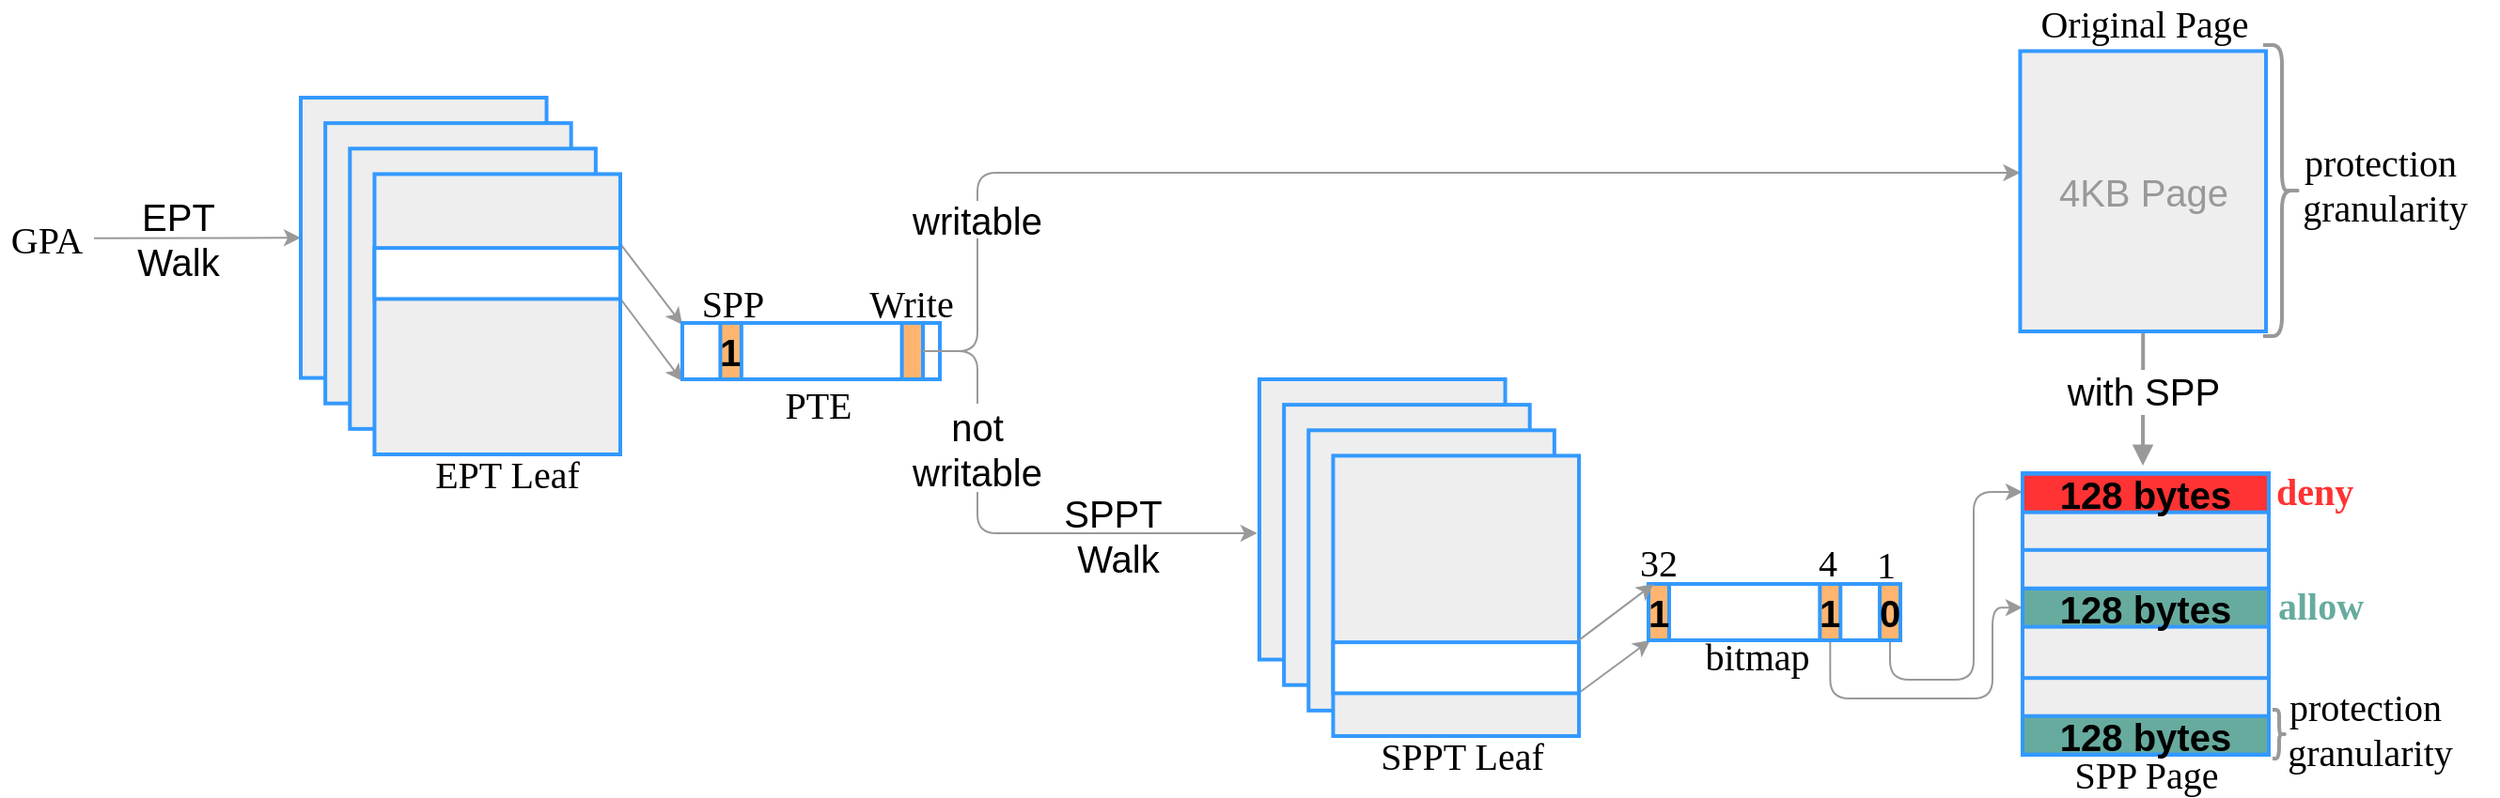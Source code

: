 <mxfile version="12.3.2" type="device" pages="6"><diagram id="vz_kTJzMk4pCOkT9685T" name="spp-walk"><mxGraphModel dx="2182" dy="825" grid="1" gridSize="10" guides="1" tooltips="1" connect="1" arrows="1" fold="1" page="1" pageScale="1" pageWidth="827" pageHeight="1169" math="0" shadow="0"><root><mxCell id="0"/><mxCell id="1" parent="0"/><mxCell id="hVWAqKfuiK1a2wvvwdjY-22" value="&lt;font style=&quot;font-size: 20px;&quot;&gt;&lt;span style=&quot;font-size: 20px;&quot;&gt;with SPP&lt;/span&gt;&lt;/font&gt;" style="html=1;verticalAlign=bottom;endArrow=block;strokeColor=#999999;strokeWidth=2;exitX=0.5;exitY=1;exitDx=0;exitDy=0;fontSize=20;" parent="1" source="yqBPQ_1s1nFDP6DsTapY-99" edge="1"><mxGeometry x="0.273" width="80" relative="1" as="geometry"><mxPoint x="941" y="595" as="sourcePoint"/><mxPoint x="960" y="676" as="targetPoint"/><mxPoint y="1" as="offset"/></mxGeometry></mxCell><mxCell id="hVWAqKfuiK1a2wvvwdjY-23" value="&lt;font face=&quot;Garamond&quot; style=&quot;font-size: 20px;&quot;&gt;Original Page&lt;/font&gt;" style="text;html=1;strokeColor=none;fillColor=none;align=center;verticalAlign=middle;whiteSpace=wrap;rounded=0;fontSize=20;" parent="1" vertex="1"><mxGeometry x="901" y="430" width="120" height="20" as="geometry"/></mxCell><mxCell id="hVWAqKfuiK1a2wvvwdjY-24" value="&lt;font face=&quot;Garamond&quot; style=&quot;font-size: 20px;&quot;&gt;SPP Page&lt;/font&gt;" style="text;html=1;strokeColor=none;fillColor=none;align=center;verticalAlign=middle;whiteSpace=wrap;rounded=0;fontSize=20;" parent="1" vertex="1"><mxGeometry x="911.5" y="830" width="100" height="20" as="geometry"/></mxCell><mxCell id="hVWAqKfuiK1a2wvvwdjY-26" value="" style="shape=curlyBracket;whiteSpace=wrap;html=1;rounded=1;strokeColor=#999999;strokeWidth=2;fillColor=#999999;rotation=180;fontSize=20;" parent="1" vertex="1"><mxGeometry x="1024" y="452" width="20" height="155" as="geometry"/></mxCell><mxCell id="hVWAqKfuiK1a2wvvwdjY-27" value="&lt;font face=&quot;Garamond&quot; style=&quot;font-size: 20px&quot;&gt;protection&amp;nbsp;&lt;br style=&quot;font-size: 20px&quot;&gt;granularity&lt;br style=&quot;font-size: 20px&quot;&gt;&lt;/font&gt;" style="text;html=1;strokeColor=none;fillColor=none;align=center;verticalAlign=middle;whiteSpace=wrap;rounded=0;fontSize=20;" parent="1" vertex="1"><mxGeometry x="1029" y="486" width="120" height="80" as="geometry"/></mxCell><mxCell id="hVWAqKfuiK1a2wvvwdjY-28" value="" style="shape=curlyBracket;whiteSpace=wrap;html=1;rounded=1;strokeColor=#999999;strokeWidth=2;fillColor=#999999;rotation=180;fontSize=20;" parent="1" vertex="1"><mxGeometry x="1029" y="806" width="7" height="26" as="geometry"/></mxCell><mxCell id="hVWAqKfuiK1a2wvvwdjY-29" value="&lt;font face=&quot;Garamond&quot; style=&quot;font-size: 20px&quot;&gt;protection&amp;nbsp;&lt;br style=&quot;font-size: 20px&quot;&gt;granularity&lt;br style=&quot;font-size: 20px&quot;&gt;&lt;/font&gt;" style="text;html=1;strokeColor=none;fillColor=none;align=center;verticalAlign=middle;whiteSpace=wrap;rounded=0;fontSize=20;" parent="1" vertex="1"><mxGeometry x="1021" y="806" width="120" height="20" as="geometry"/></mxCell><mxCell id="yqBPQ_1s1nFDP6DsTapY-6" value="" style="endArrow=classic;html=1;strokeColor=#999999;strokeWidth=1;entryX=0;entryY=0.5;entryDx=0;entryDy=0;fontSize=20;" parent="1" source="yqBPQ_1s1nFDP6DsTapY-19" target="yqBPQ_1s1nFDP6DsTapY-1" edge="1"><mxGeometry width="50" height="50" relative="1" as="geometry"><mxPoint x="-60.5" y="585" as="sourcePoint"/><mxPoint x="-20.5" y="572.5" as="targetPoint"/></mxGeometry></mxCell><mxCell id="yqBPQ_1s1nFDP6DsTapY-7" value="&lt;font style=&quot;font-size: 20px;&quot;&gt;EPT Walk&lt;/font&gt;" style="text;html=1;strokeColor=none;fillColor=none;align=center;verticalAlign=middle;whiteSpace=wrap;rounded=0;fontSize=20;" parent="1" vertex="1"><mxGeometry x="-120" y="540" width="70" height="30" as="geometry"/></mxCell><mxCell id="yqBPQ_1s1nFDP6DsTapY-9" value="&lt;font face=&quot;Garamond&quot; style=&quot;font-size: 20px;&quot;&gt;EPT Leaf&lt;/font&gt;" style="text;html=1;strokeColor=none;fillColor=none;align=center;verticalAlign=middle;whiteSpace=wrap;rounded=0;fontSize=20;" parent="1" vertex="1"><mxGeometry x="40" y="670" width="100" height="20" as="geometry"/></mxCell><mxCell id="yqBPQ_1s1nFDP6DsTapY-10" value="" style="endArrow=classic;html=1;strokeColor=#999999;strokeWidth=1;exitX=1.005;exitY=-0.05;exitDx=0;exitDy=0;exitPerimeter=0;fontSize=20;entryX=0;entryY=0.033;entryDx=0;entryDy=0;entryPerimeter=0;" parent="1" source="yqBPQ_1s1nFDP6DsTapY-5" target="yqBPQ_1s1nFDP6DsTapY-8" edge="1"><mxGeometry width="50" height="50" relative="1" as="geometry"><mxPoint x="170" y="584" as="sourcePoint"/><mxPoint x="187" y="559" as="targetPoint"/></mxGeometry></mxCell><mxCell id="yqBPQ_1s1nFDP6DsTapY-11" value="" style="endArrow=classic;html=1;strokeColor=#999999;strokeWidth=1;fontSize=20;exitX=1;exitY=0.444;exitDx=0;exitDy=0;exitPerimeter=0;entryX=0;entryY=1.033;entryDx=0;entryDy=0;entryPerimeter=0;" parent="1" source="yqBPQ_1s1nFDP6DsTapY-4" target="yqBPQ_1s1nFDP6DsTapY-8" edge="1"><mxGeometry width="50" height="50" relative="1" as="geometry"><mxPoint x="150" y="610" as="sourcePoint"/><mxPoint x="170" y="660" as="targetPoint"/></mxGeometry></mxCell><mxCell id="yqBPQ_1s1nFDP6DsTapY-12" value="&lt;font face=&quot;Garamond&quot; style=&quot;font-size: 20px;&quot;&gt;PTE&lt;/font&gt;" style="text;html=1;strokeColor=none;fillColor=none;align=center;verticalAlign=middle;whiteSpace=wrap;rounded=0;fontSize=20;" parent="1" vertex="1"><mxGeometry x="230" y="633" width="51" height="20" as="geometry"/></mxCell><mxCell id="yqBPQ_1s1nFDP6DsTapY-14" value="&lt;font face=&quot;Garamond&quot; style=&quot;font-size: 20px;&quot;&gt;SPP&lt;/font&gt;" style="text;html=1;strokeColor=none;fillColor=none;align=center;verticalAlign=middle;whiteSpace=wrap;rounded=0;fontSize=20;" parent="1" vertex="1"><mxGeometry x="190" y="579" width="40" height="20" as="geometry"/></mxCell><mxCell id="yqBPQ_1s1nFDP6DsTapY-16" value="&lt;font face=&quot;Garamond&quot; style=&quot;font-size: 20px;&quot;&gt;Write&lt;/font&gt;" style="text;html=1;strokeColor=none;fillColor=none;align=center;verticalAlign=middle;whiteSpace=wrap;rounded=0;fontSize=20;" parent="1" vertex="1"><mxGeometry x="284.5" y="579" width="40" height="20" as="geometry"/></mxCell><mxCell id="yqBPQ_1s1nFDP6DsTapY-19" value="&lt;font face=&quot;Garamond&quot; style=&quot;font-size: 20px;&quot;&gt;GPA&lt;/font&gt;" style="text;html=1;strokeColor=none;fillColor=none;align=center;verticalAlign=middle;whiteSpace=wrap;rounded=0;fontSize=20;" parent="1" vertex="1"><mxGeometry x="-180" y="545" width="50" height="20" as="geometry"/></mxCell><mxCell id="yqBPQ_1s1nFDP6DsTapY-31" value="&lt;font face=&quot;Garamond&quot; style=&quot;font-size: 20px;&quot;&gt;SPPT Leaf&lt;/font&gt;" style="text;html=1;strokeColor=none;fillColor=none;align=center;verticalAlign=middle;whiteSpace=wrap;rounded=0;fontSize=20;" parent="1" vertex="1"><mxGeometry x="548" y="820" width="100" height="20" as="geometry"/></mxCell><mxCell id="yqBPQ_1s1nFDP6DsTapY-37" value="&lt;font style=&quot;font-size: 20px;&quot;&gt;bitmap&lt;/font&gt;" style="text;html=1;strokeColor=none;fillColor=none;align=center;verticalAlign=middle;whiteSpace=wrap;rounded=0;fontSize=20;" parent="1" vertex="1"><mxGeometry x="745.5" y="734.5" width="68" height="20" as="geometry"/></mxCell><mxCell id="yqBPQ_1s1nFDP6DsTapY-39" value="&lt;font face=&quot;Garamond&quot; style=&quot;font-size: 20px&quot;&gt;4&lt;/font&gt;" style="text;html=1;strokeColor=none;fillColor=none;align=center;verticalAlign=middle;whiteSpace=wrap;rounded=0;fontSize=20;" parent="1" vertex="1"><mxGeometry x="780.5" y="717" width="23" height="20" as="geometry"/></mxCell><mxCell id="yqBPQ_1s1nFDP6DsTapY-41" value="&lt;font face=&quot;Garamond&quot; style=&quot;font-size: 20px&quot;&gt;1&lt;/font&gt;" style="text;html=1;strokeColor=none;fillColor=none;align=center;verticalAlign=middle;whiteSpace=wrap;rounded=0;fontSize=20;" parent="1" vertex="1"><mxGeometry x="810" y="718" width="27" height="20" as="geometry"/></mxCell><mxCell id="yqBPQ_1s1nFDP6DsTapY-42" value="&lt;font style=&quot;font-size: 20px;&quot;&gt;SPPT&amp;nbsp;&lt;br style=&quot;font-size: 20px;&quot;&gt;Walk&lt;/font&gt;" style="text;html=1;strokeColor=none;fillColor=none;align=center;verticalAlign=middle;whiteSpace=wrap;rounded=0;fontSize=20;" parent="1" vertex="1"><mxGeometry x="390" y="703" width="50" height="20" as="geometry"/></mxCell><mxCell id="yqBPQ_1s1nFDP6DsTapY-48" value="&lt;font face=&quot;Garamond&quot; style=&quot;font-size: 20px&quot;&gt;32&lt;/font&gt;" style="text;html=1;strokeColor=none;fillColor=none;align=center;verticalAlign=middle;whiteSpace=wrap;rounded=0;fontSize=20;" parent="1" vertex="1"><mxGeometry x="691" y="716.5" width="23" height="20" as="geometry"/></mxCell><mxCell id="yqBPQ_1s1nFDP6DsTapY-62" value="&lt;font face=&quot;Garamond&quot; style=&quot;font-size: 20px;&quot; color=&quot;#ff3333&quot;&gt;&lt;b style=&quot;font-size: 20px;&quot;&gt;deny&lt;/b&gt;&lt;/font&gt;" style="text;html=1;strokeColor=none;fillColor=none;align=left;verticalAlign=middle;whiteSpace=wrap;rounded=0;fontSize=20;" parent="1" vertex="1"><mxGeometry x="1028.5" y="679" width="40" height="20" as="geometry"/></mxCell><mxCell id="yqBPQ_1s1nFDP6DsTapY-63" value="&lt;font face=&quot;Garamond&quot; style=&quot;font-size: 20px;&quot; color=&quot;#67ab9f&quot;&gt;&lt;b style=&quot;font-size: 20px;&quot;&gt;allow&lt;/b&gt;&lt;/font&gt;" style="text;html=1;strokeColor=none;fillColor=none;align=left;verticalAlign=middle;whiteSpace=wrap;rounded=0;fontSize=20;" parent="1" vertex="1"><mxGeometry x="1029.5" y="740" width="40" height="20" as="geometry"/></mxCell><mxCell id="yqBPQ_1s1nFDP6DsTapY-65" value="" style="endArrow=classic;html=1;strokeColor=#999999;strokeWidth=1;edgeStyle=orthogonalEdgeStyle;exitX=0.5;exitY=1;exitDx=0;exitDy=0;entryX=0;entryY=0.5;entryDx=0;entryDy=0;fontSize=20;" parent="1" source="yqBPQ_1s1nFDP6DsTapY-40" edge="1"><mxGeometry width="50" height="50" relative="1" as="geometry"><mxPoint x="526.5" y="647" as="sourcePoint"/><mxPoint x="896" y="690" as="targetPoint"/><Array as="points"><mxPoint x="826" y="790"/><mxPoint x="870" y="790"/><mxPoint x="870" y="690"/></Array></mxGeometry></mxCell><mxCell id="yqBPQ_1s1nFDP6DsTapY-68" value="" style="endArrow=classic;html=1;strokeColor=#999999;strokeWidth=1;edgeStyle=orthogonalEdgeStyle;exitX=0.5;exitY=1;exitDx=0;exitDy=0;entryX=0;entryY=0.5;entryDx=0;entryDy=0;fontSize=20;" parent="1" source="yqBPQ_1s1nFDP6DsTapY-38" target="yqBPQ_1s1nFDP6DsTapY-58" edge="1"><mxGeometry width="50" height="50" relative="1" as="geometry"><mxPoint x="827.5" y="800.5" as="sourcePoint"/><mxPoint x="890.5" y="753.5" as="targetPoint"/><Array as="points"><mxPoint x="794" y="800"/><mxPoint x="880" y="800"/><mxPoint x="880" y="752"/></Array></mxGeometry></mxCell><mxCell id="yqBPQ_1s1nFDP6DsTapY-25" value="" style="endArrow=classic;html=1;strokeColor=#999999;strokeWidth=1;edgeStyle=orthogonalEdgeStyle;fontSize=20;exitX=1;exitY=0.5;exitDx=0;exitDy=0;entryX=-0.008;entryY=0.549;entryDx=0;entryDy=0;entryPerimeter=0;" parent="1" source="yqBPQ_1s1nFDP6DsTapY-15" target="yqBPQ_1s1nFDP6DsTapY-94" edge="1"><mxGeometry width="50" height="50" relative="1" as="geometry"><mxPoint x="450" y="830" as="sourcePoint"/><mxPoint x="480" y="710" as="targetPoint"/><Array as="points"><mxPoint x="340" y="615"/><mxPoint x="340" y="712"/></Array></mxGeometry></mxCell><mxCell id="yqBPQ_1s1nFDP6DsTapY-45" value="" style="endArrow=classic;html=1;strokeColor=#999999;strokeWidth=1;fontSize=20;entryX=0.007;entryY=1;entryDx=0;entryDy=0;entryPerimeter=0;exitX=1;exitY=0.992;exitDx=0;exitDy=0;exitPerimeter=0;" parent="1" source="yqBPQ_1s1nFDP6DsTapY-98" target="yqBPQ_1s1nFDP6DsTapY-36" edge="1"><mxGeometry width="50" height="50" relative="1" as="geometry"><mxPoint x="670" y="797" as="sourcePoint"/><mxPoint x="731" y="730" as="targetPoint"/></mxGeometry></mxCell><mxCell id="yqBPQ_1s1nFDP6DsTapY-81" value="" style="group;fontSize=20;" parent="1" vertex="1" connectable="0"><mxGeometry x="-20" y="480" width="170" height="190" as="geometry"/></mxCell><mxCell id="yqBPQ_1s1nFDP6DsTapY-1" value="" style="rounded=0;whiteSpace=wrap;html=1;fillColor=#eeeeee;strokeColor=#3399FF;strokeWidth=2;fontSize=20;" parent="yqBPQ_1s1nFDP6DsTapY-81" vertex="1"><mxGeometry width="130.769" height="149.286" as="geometry"/></mxCell><mxCell id="yqBPQ_1s1nFDP6DsTapY-2" value="" style="rounded=0;whiteSpace=wrap;html=1;fillColor=#eeeeee;strokeColor=#3399FF;strokeWidth=2;fontSize=20;" parent="yqBPQ_1s1nFDP6DsTapY-81" vertex="1"><mxGeometry x="13.077" y="13.571" width="130.769" height="149.286" as="geometry"/></mxCell><mxCell id="yqBPQ_1s1nFDP6DsTapY-3" value="" style="rounded=0;whiteSpace=wrap;html=1;fillColor=#eeeeee;strokeColor=#3399FF;strokeWidth=2;fontSize=20;" parent="yqBPQ_1s1nFDP6DsTapY-81" vertex="1"><mxGeometry x="26.154" y="27.143" width="130.769" height="149.286" as="geometry"/></mxCell><mxCell id="yqBPQ_1s1nFDP6DsTapY-4" value="" style="rounded=0;whiteSpace=wrap;html=1;fillColor=#eeeeee;strokeColor=#3399FF;strokeWidth=2;fontSize=20;" parent="yqBPQ_1s1nFDP6DsTapY-81" vertex="1"><mxGeometry x="39.231" y="40.714" width="130.769" height="149.286" as="geometry"/></mxCell><mxCell id="yqBPQ_1s1nFDP6DsTapY-5" value="" style="rounded=0;whiteSpace=wrap;html=1;fillColor=#FFFFFF;strokeColor=#3399FF;strokeWidth=2;fontSize=20;" parent="yqBPQ_1s1nFDP6DsTapY-81" vertex="1"><mxGeometry x="39.231" y="80.071" width="130.769" height="27.143" as="geometry"/></mxCell><mxCell id="yqBPQ_1s1nFDP6DsTapY-91" value="" style="group" parent="1" vertex="1" connectable="0"><mxGeometry x="183" y="600" width="137" height="30" as="geometry"/></mxCell><mxCell id="yqBPQ_1s1nFDP6DsTapY-8" value="" style="rounded=0;whiteSpace=wrap;html=1;fillColor=#FFFFFF;strokeColor=#3399FF;strokeWidth=2;fontSize=20;" parent="yqBPQ_1s1nFDP6DsTapY-91" vertex="1"><mxGeometry width="137" height="30" as="geometry"/></mxCell><mxCell id="yqBPQ_1s1nFDP6DsTapY-13" value="1" style="rounded=0;whiteSpace=wrap;html=1;fillColor=#FFB570;strokeColor=#3399FF;strokeWidth=2;align=center;verticalAlign=middle;horizontal=1;fontSize=20;fontStyle=1" parent="yqBPQ_1s1nFDP6DsTapY-91" vertex="1"><mxGeometry x="20.213" width="11.23" height="30" as="geometry"/></mxCell><mxCell id="yqBPQ_1s1nFDP6DsTapY-15" value="" style="rounded=0;whiteSpace=wrap;html=1;fillColor=#FFB570;strokeColor=#3399FF;strokeWidth=2;fontSize=20;" parent="yqBPQ_1s1nFDP6DsTapY-91" vertex="1"><mxGeometry x="116.787" width="11.23" height="30" as="geometry"/></mxCell><mxCell id="yqBPQ_1s1nFDP6DsTapY-93" value="" style="group;fontSize=20;" parent="1" vertex="1" connectable="0"><mxGeometry x="490" y="630" width="170" height="190" as="geometry"/></mxCell><mxCell id="yqBPQ_1s1nFDP6DsTapY-94" value="" style="rounded=0;whiteSpace=wrap;html=1;fillColor=#eeeeee;strokeColor=#3399FF;strokeWidth=2;fontSize=20;" parent="yqBPQ_1s1nFDP6DsTapY-93" vertex="1"><mxGeometry width="130.769" height="149.286" as="geometry"/></mxCell><mxCell id="yqBPQ_1s1nFDP6DsTapY-95" value="" style="rounded=0;whiteSpace=wrap;html=1;fillColor=#eeeeee;strokeColor=#3399FF;strokeWidth=2;fontSize=20;" parent="yqBPQ_1s1nFDP6DsTapY-93" vertex="1"><mxGeometry x="13.077" y="13.571" width="130.769" height="149.286" as="geometry"/></mxCell><mxCell id="yqBPQ_1s1nFDP6DsTapY-96" value="" style="rounded=0;whiteSpace=wrap;html=1;fillColor=#eeeeee;strokeColor=#3399FF;strokeWidth=2;fontSize=20;" parent="yqBPQ_1s1nFDP6DsTapY-93" vertex="1"><mxGeometry x="26.154" y="27.143" width="130.769" height="149.286" as="geometry"/></mxCell><mxCell id="yqBPQ_1s1nFDP6DsTapY-97" value="" style="rounded=0;whiteSpace=wrap;html=1;fillColor=#eeeeee;strokeColor=#3399FF;strokeWidth=2;fontSize=20;" parent="yqBPQ_1s1nFDP6DsTapY-93" vertex="1"><mxGeometry x="39.231" y="40.714" width="130.769" height="149.286" as="geometry"/></mxCell><mxCell id="yqBPQ_1s1nFDP6DsTapY-98" value="" style="rounded=0;whiteSpace=wrap;html=1;fillColor=#FFFFFF;strokeColor=#3399FF;strokeWidth=2;fontSize=20;" parent="yqBPQ_1s1nFDP6DsTapY-93" vertex="1"><mxGeometry x="39.231" y="140.071" width="130.769" height="27.143" as="geometry"/></mxCell><mxCell id="yqBPQ_1s1nFDP6DsTapY-24" value="" style="endArrow=classic;html=1;strokeColor=#999999;strokeWidth=1;edgeStyle=orthogonalEdgeStyle;fontSize=20;exitX=1;exitY=0.5;exitDx=0;exitDy=0;" parent="1" source="yqBPQ_1s1nFDP6DsTapY-15" target="yqBPQ_1s1nFDP6DsTapY-99" edge="1"><mxGeometry width="50" height="50" relative="1" as="geometry"><mxPoint x="440" y="860" as="sourcePoint"/><mxPoint x="450" y="540" as="targetPoint"/><Array as="points"><mxPoint x="340" y="615"/><mxPoint x="340" y="520"/></Array></mxGeometry></mxCell><mxCell id="yqBPQ_1s1nFDP6DsTapY-99" value="&lt;span style=&quot;color: rgb(153 , 153 , 153) ; white-space: normal&quot;&gt;4KB Page&lt;/span&gt;" style="rounded=0;whiteSpace=wrap;html=1;fillColor=#eeeeee;strokeColor=#3399FF;strokeWidth=2;fontSize=20;" parent="1" vertex="1"><mxGeometry x="894.731" y="455.214" width="130.769" height="149.286" as="geometry"/></mxCell><mxCell id="yqBPQ_1s1nFDP6DsTapY-74" value="&lt;font style=&quot;font-size: 20px;&quot;&gt;writable&lt;/font&gt;" style="rounded=0;whiteSpace=wrap;html=1;strokeWidth=2;fontSize=20;align=center;strokeColor=none;" parent="1" vertex="1"><mxGeometry x="315" y="535" width="50" height="20" as="geometry"/></mxCell><mxCell id="yqBPQ_1s1nFDP6DsTapY-76" value="&lt;font style=&quot;font-size: 20px;&quot;&gt;not writable&lt;/font&gt;" style="rounded=0;whiteSpace=wrap;html=1;strokeWidth=2;fontSize=20;align=center;strokeColor=none;" parent="1" vertex="1"><mxGeometry x="315" y="643" width="50" height="47" as="geometry"/></mxCell><mxCell id="yqBPQ_1s1nFDP6DsTapY-104" value="" style="group" parent="1" vertex="1" connectable="0"><mxGeometry x="697" y="739" width="134" height="30" as="geometry"/></mxCell><mxCell id="yqBPQ_1s1nFDP6DsTapY-36" value="" style="rounded=0;whiteSpace=wrap;html=1;fillColor=#FFFFFF;strokeColor=#3399FF;strokeWidth=2;fontSize=20;" parent="yqBPQ_1s1nFDP6DsTapY-104" vertex="1"><mxGeometry width="134" height="30" as="geometry"/></mxCell><mxCell id="yqBPQ_1s1nFDP6DsTapY-38" value="1" style="rounded=0;whiteSpace=wrap;html=1;fillColor=#FFB570;strokeColor=#3399FF;strokeWidth=2;align=center;verticalAlign=middle;horizontal=1;fontSize=20;fontStyle=1" parent="yqBPQ_1s1nFDP6DsTapY-104" vertex="1"><mxGeometry x="91.164" width="10.984" height="30" as="geometry"/></mxCell><mxCell id="yqBPQ_1s1nFDP6DsTapY-40" value="&lt;b style=&quot;font-size: 20px;&quot;&gt;0&lt;/b&gt;" style="rounded=0;whiteSpace=wrap;html=1;fillColor=#FFB570;strokeColor=#3399FF;strokeWidth=2;fontSize=20;" parent="yqBPQ_1s1nFDP6DsTapY-104" vertex="1"><mxGeometry x="123.016" width="10.984" height="30" as="geometry"/></mxCell><mxCell id="yqBPQ_1s1nFDP6DsTapY-47" value="1" style="rounded=0;whiteSpace=wrap;html=1;fillColor=#FFB570;strokeColor=#3399FF;strokeWidth=2;align=center;verticalAlign=middle;horizontal=1;fontSize=20;fontStyle=1" parent="yqBPQ_1s1nFDP6DsTapY-104" vertex="1"><mxGeometry width="10.984" height="30" as="geometry"/></mxCell><mxCell id="yqBPQ_1s1nFDP6DsTapY-43" value="" style="endArrow=classic;html=1;strokeColor=#999999;strokeWidth=1;entryX=0.25;entryY=0;entryDx=0;entryDy=0;fontSize=20;exitX=1;exitY=0.658;exitDx=0;exitDy=0;exitPerimeter=0;" parent="1" source="yqBPQ_1s1nFDP6DsTapY-97" target="yqBPQ_1s1nFDP6DsTapY-47" edge="1"><mxGeometry width="50" height="50" relative="1" as="geometry"><mxPoint x="699" y="750" as="sourcePoint"/><mxPoint x="748.05" y="713" as="targetPoint"/></mxGeometry></mxCell><mxCell id="yqBPQ_1s1nFDP6DsTapY-111" value="&lt;font face=&quot;Garamond&quot; style=&quot;font-size: 20px&quot;&gt;bitmap&lt;/font&gt;" style="text;html=1;strokeColor=none;fillColor=none;align=center;verticalAlign=middle;whiteSpace=wrap;rounded=0;fontSize=20;" parent="1" vertex="1"><mxGeometry x="712" y="767" width="86" height="20" as="geometry"/></mxCell><mxCell id="yqBPQ_1s1nFDP6DsTapY-50" value="" style="rounded=0;whiteSpace=wrap;html=1;fillColor=#eeeeee;strokeColor=#3399FF;strokeWidth=2;fontSize=20;" parent="1" vertex="1"><mxGeometry x="896" y="680" width="131" height="150" as="geometry"/></mxCell><mxCell id="yqBPQ_1s1nFDP6DsTapY-51" value="" style="rounded=0;whiteSpace=wrap;html=1;strokeColor=#3399FF;strokeWidth=2;fillColor=#EEEEEE;fontSize=20;" parent="1" vertex="1"><mxGeometry x="896" y="789.091" width="131" height="20.455" as="geometry"/></mxCell><mxCell id="yqBPQ_1s1nFDP6DsTapY-58" value="&lt;b style=&quot;white-space: normal; font-size: 20px;&quot;&gt;128 bytes&lt;/b&gt;" style="rounded=0;whiteSpace=wrap;html=1;strokeColor=#3399FF;strokeWidth=2;fillColor=#67AB9F;fontSize=20;verticalAlign=middle;" parent="1" vertex="1"><mxGeometry x="896" y="741.364" width="131" height="20.455" as="geometry"/></mxCell><mxCell id="yqBPQ_1s1nFDP6DsTapY-59" value="" style="rounded=0;whiteSpace=wrap;html=1;strokeColor=#3399FF;strokeWidth=2;fillColor=#EEEEEE;fontSize=20;" parent="1" vertex="1"><mxGeometry x="896" y="720.909" width="131" height="20.455" as="geometry"/></mxCell><mxCell id="yqBPQ_1s1nFDP6DsTapY-112" value="&lt;b style=&quot;white-space: normal; font-size: 20px;&quot;&gt;128 bytes&lt;/b&gt;" style="rounded=0;whiteSpace=wrap;html=1;strokeColor=#3399FF;strokeWidth=2;fillColor=#67AB9F;fontSize=20;verticalAlign=middle;" parent="1" vertex="1"><mxGeometry x="896" y="809.364" width="131" height="20.455" as="geometry"/></mxCell><mxCell id="yqBPQ_1s1nFDP6DsTapY-114" value="&lt;b style=&quot;white-space: normal; font-size: 20px;&quot;&gt;128 bytes&lt;/b&gt;" style="rounded=0;whiteSpace=wrap;html=1;strokeColor=#3399FF;strokeWidth=2;fillColor=#FF3333;fontSize=20;verticalAlign=middle;" parent="1" vertex="1"><mxGeometry x="896" y="680.364" width="131" height="20.455" as="geometry"/></mxCell></root></mxGraphModel></diagram><diagram id="opi3K2yxUzHPnLDCbZeW" name="pattern"><mxGraphModel dx="1355" dy="825" grid="1" gridSize="10" guides="1" tooltips="1" connect="1" arrows="1" fold="1" page="1" pageScale="1" pageWidth="827" pageHeight="1169" math="0" shadow="0"><root><mxCell id="mnqWacHrA8Erj_QNC9a6-0"/><mxCell id="mnqWacHrA8Erj_QNC9a6-1" parent="mnqWacHrA8Erj_QNC9a6-0"/><mxCell id="zTlWpnPA0GX2YpUCOU1z-69" value="" style="rounded=1;whiteSpace=wrap;html=1;shadow=0;glass=0;comic=0;strokeColor=#666666;strokeWidth=2;fillColor=#f5f5f5;fontSize=18;align=left;fontColor=#333333;" parent="mnqWacHrA8Erj_QNC9a6-1" vertex="1"><mxGeometry x="124" y="811" width="606" height="70" as="geometry"/></mxCell><mxCell id="zTlWpnPA0GX2YpUCOU1z-68" value="" style="rounded=1;whiteSpace=wrap;html=1;shadow=0;glass=0;comic=0;strokeColor=#666666;strokeWidth=2;fillColor=#f5f5f5;fontSize=18;align=left;fontColor=#333333;" parent="mnqWacHrA8Erj_QNC9a6-1" vertex="1"><mxGeometry x="124" y="670" width="606" height="70" as="geometry"/></mxCell><mxCell id="UBlx6aeusIlL9hjzRRUE-0" value="" style="rounded=0;whiteSpace=wrap;html=1;fillColor=#FFFFFF;strokeColor=#3399FF;strokeWidth=2;fontSize=20;" parent="mnqWacHrA8Erj_QNC9a6-1" vertex="1"><mxGeometry x="148.5" y="690" width="130" height="27" as="geometry"/></mxCell><mxCell id="UBlx6aeusIlL9hjzRRUE-5" value="" style="rounded=0;whiteSpace=wrap;html=1;fillColor=#FFFFFF;strokeColor=#3399FF;strokeWidth=2;fontSize=20;" parent="mnqWacHrA8Erj_QNC9a6-1" vertex="1"><mxGeometry x="148.5" y="690" width="10" height="27" as="geometry"/></mxCell><mxCell id="UBlx6aeusIlL9hjzRRUE-8" value="" style="rounded=0;whiteSpace=wrap;html=1;fillColor=#B3B3B3;strokeColor=#3399FF;strokeWidth=2;fontSize=20;shadow=0;comic=0;glass=0;" parent="mnqWacHrA8Erj_QNC9a6-1" vertex="1"><mxGeometry x="158.5" y="690" width="10" height="27" as="geometry"/></mxCell><mxCell id="UBlx6aeusIlL9hjzRRUE-14" value="" style="rounded=0;whiteSpace=wrap;html=1;fillColor=#FFFFFF;strokeColor=#3399FF;strokeWidth=2;fontSize=20;" parent="mnqWacHrA8Erj_QNC9a6-1" vertex="1"><mxGeometry x="168.5" y="690" width="10" height="27" as="geometry"/></mxCell><mxCell id="UBlx6aeusIlL9hjzRRUE-15" value="" style="rounded=0;whiteSpace=wrap;html=1;fillColor=#B3B3B3;strokeColor=#3399FF;strokeWidth=2;fontSize=20;shadow=0;comic=0;glass=0;" parent="mnqWacHrA8Erj_QNC9a6-1" vertex="1"><mxGeometry x="178.5" y="690" width="10" height="27" as="geometry"/></mxCell><mxCell id="UBlx6aeusIlL9hjzRRUE-16" value="" style="rounded=0;whiteSpace=wrap;html=1;fillColor=#FFFFFF;strokeColor=#3399FF;strokeWidth=2;fontSize=20;" parent="mnqWacHrA8Erj_QNC9a6-1" vertex="1"><mxGeometry x="258.5" y="690" width="10" height="27" as="geometry"/></mxCell><mxCell id="UBlx6aeusIlL9hjzRRUE-18" value="" style="rounded=0;whiteSpace=wrap;html=1;fillColor=#B3B3B3;strokeColor=#3399FF;strokeWidth=2;fontSize=20;shadow=0;comic=0;glass=0;" parent="mnqWacHrA8Erj_QNC9a6-1" vertex="1"><mxGeometry x="268.5" y="690" width="10" height="27" as="geometry"/></mxCell><mxCell id="UBlx6aeusIlL9hjzRRUE-31" value="" style="rounded=0;whiteSpace=wrap;html=1;fillColor=#FFFFFF;strokeColor=#3399FF;strokeWidth=2;fontSize=20;" parent="mnqWacHrA8Erj_QNC9a6-1" vertex="1"><mxGeometry x="578.5" y="690" width="130" height="27" as="geometry"/></mxCell><mxCell id="UBlx6aeusIlL9hjzRRUE-32" value="" style="rounded=0;whiteSpace=wrap;html=1;fillColor=#FFFFFF;strokeColor=#3399FF;strokeWidth=2;fontSize=20;" parent="mnqWacHrA8Erj_QNC9a6-1" vertex="1"><mxGeometry x="578.5" y="690" width="10" height="27" as="geometry"/></mxCell><mxCell id="UBlx6aeusIlL9hjzRRUE-33" value="" style="rounded=0;whiteSpace=wrap;html=1;fillColor=#B3B3B3;strokeColor=#3399FF;strokeWidth=2;fontSize=20;shadow=0;comic=0;glass=0;" parent="mnqWacHrA8Erj_QNC9a6-1" vertex="1"><mxGeometry x="588.5" y="690" width="10" height="27" as="geometry"/></mxCell><mxCell id="UBlx6aeusIlL9hjzRRUE-34" value="" style="rounded=0;whiteSpace=wrap;html=1;fillColor=#FFFFFF;strokeColor=#3399FF;strokeWidth=2;fontSize=20;" parent="mnqWacHrA8Erj_QNC9a6-1" vertex="1"><mxGeometry x="598.5" y="690" width="10" height="27" as="geometry"/></mxCell><mxCell id="UBlx6aeusIlL9hjzRRUE-35" value="" style="rounded=0;whiteSpace=wrap;html=1;fillColor=#B3B3B3;strokeColor=#3399FF;strokeWidth=2;fontSize=20;shadow=0;comic=0;glass=0;" parent="mnqWacHrA8Erj_QNC9a6-1" vertex="1"><mxGeometry x="608.5" y="690" width="10" height="27" as="geometry"/></mxCell><mxCell id="UBlx6aeusIlL9hjzRRUE-36" value="" style="rounded=0;whiteSpace=wrap;html=1;fillColor=#FFFFFF;strokeColor=#3399FF;strokeWidth=2;fontSize=20;" parent="mnqWacHrA8Erj_QNC9a6-1" vertex="1"><mxGeometry x="688.5" y="690" width="10" height="27" as="geometry"/></mxCell><mxCell id="UBlx6aeusIlL9hjzRRUE-37" value="" style="rounded=0;whiteSpace=wrap;html=1;fillColor=#B3B3B3;strokeColor=#3399FF;strokeWidth=2;fontSize=20;shadow=0;comic=0;glass=0;" parent="mnqWacHrA8Erj_QNC9a6-1" vertex="1"><mxGeometry x="698.5" y="690" width="10" height="27" as="geometry"/></mxCell><mxCell id="I9ok2KjnnWzl3ns2m6Jr-1" value="&lt;font face=&quot;Garamond&quot; style=&quot;font-size: 18px&quot;&gt;2&lt;/font&gt;" style="text;html=1;strokeColor=none;fillColor=none;align=center;verticalAlign=middle;whiteSpace=wrap;rounded=0;fontSize=18;" parent="mnqWacHrA8Erj_QNC9a6-1" vertex="1"><mxGeometry x="157.5" y="670" width="12" height="20" as="geometry"/></mxCell><mxCell id="I9ok2KjnnWzl3ns2m6Jr-3" value="&lt;font face=&quot;Garamond&quot; style=&quot;font-size: 18px;&quot;&gt;4&lt;/font&gt;" style="text;html=1;strokeColor=none;fillColor=none;align=center;verticalAlign=middle;whiteSpace=wrap;rounded=0;fontSize=18;" parent="mnqWacHrA8Erj_QNC9a6-1" vertex="1"><mxGeometry x="177.5" y="670" width="12" height="20" as="geometry"/></mxCell><mxCell id="I9ok2KjnnWzl3ns2m6Jr-4" value="&lt;font face=&quot;Garamond&quot; style=&quot;font-size: 18px;&quot;&gt;32&lt;/font&gt;" style="text;html=1;strokeColor=none;fillColor=none;align=center;verticalAlign=middle;whiteSpace=wrap;rounded=0;fontSize=18;" parent="mnqWacHrA8Erj_QNC9a6-1" vertex="1"><mxGeometry x="267.5" y="670" width="12" height="20" as="geometry"/></mxCell><mxCell id="I9ok2KjnnWzl3ns2m6Jr-7" value="&lt;font face=&quot;Garamond&quot; style=&quot;font-size: 20px&quot;&gt;PG&lt;sub&gt;1&lt;/sub&gt;&lt;/font&gt;" style="text;html=1;strokeColor=none;fillColor=none;align=center;verticalAlign=middle;whiteSpace=wrap;rounded=0;fontSize=20;" parent="mnqWacHrA8Erj_QNC9a6-1" vertex="1"><mxGeometry x="184" y="717" width="52" height="20" as="geometry"/></mxCell><mxCell id="I9ok2KjnnWzl3ns2m6Jr-8" value="&lt;font face=&quot;Garamond&quot; style=&quot;font-size: 20px&quot;&gt;PG&lt;sub&gt;4&lt;/sub&gt;&lt;/font&gt;" style="text;html=1;strokeColor=none;fillColor=none;align=center;verticalAlign=middle;whiteSpace=wrap;rounded=0;fontSize=20;" parent="mnqWacHrA8Erj_QNC9a6-1" vertex="1"><mxGeometry x="619.5" y="717" width="52" height="20" as="geometry"/></mxCell><mxCell id="I9ok2KjnnWzl3ns2m6Jr-10" value="&lt;font face=&quot;Garamond&quot;&gt;2&lt;/font&gt;" style="text;html=1;strokeColor=none;fillColor=none;align=center;verticalAlign=middle;whiteSpace=wrap;rounded=0;fontSize=18;" parent="mnqWacHrA8Erj_QNC9a6-1" vertex="1"><mxGeometry x="586.5" y="670" width="12" height="20" as="geometry"/></mxCell><mxCell id="I9ok2KjnnWzl3ns2m6Jr-12" value="&lt;font face=&quot;Garamond&quot; style=&quot;font-size: 18px;&quot;&gt;4&lt;/font&gt;" style="text;html=1;strokeColor=none;fillColor=none;align=center;verticalAlign=middle;whiteSpace=wrap;rounded=0;fontSize=18;" parent="mnqWacHrA8Erj_QNC9a6-1" vertex="1"><mxGeometry x="606.5" y="670" width="12" height="20" as="geometry"/></mxCell><mxCell id="I9ok2KjnnWzl3ns2m6Jr-13" value="&lt;font face=&quot;Garamond&quot; style=&quot;font-size: 18px;&quot;&gt;32&lt;/font&gt;" style="text;html=1;strokeColor=none;fillColor=none;align=center;verticalAlign=middle;whiteSpace=wrap;rounded=0;fontSize=18;" parent="mnqWacHrA8Erj_QNC9a6-1" vertex="1"><mxGeometry x="696.5" y="670" width="12" height="20" as="geometry"/></mxCell><mxCell id="I9ok2KjnnWzl3ns2m6Jr-14" value="..." style="text;html=1;strokeColor=none;fillColor=none;align=center;verticalAlign=middle;whiteSpace=wrap;rounded=0;shadow=0;glass=0;comic=0;fontSize=20;" parent="mnqWacHrA8Erj_QNC9a6-1" vertex="1"><mxGeometry x="418.5" y="683.5" width="40" height="20" as="geometry"/></mxCell><mxCell id="zTlWpnPA0GX2YpUCOU1z-70" value="a. VMA&lt;sub style=&quot;font-size: 20px;&quot;&gt;1&amp;nbsp;&lt;/sub&gt;(buffers &amp;lt; 128 bytes): 1 sub-page out of 2 is protected. &lt;br style=&quot;font-size: 20px;&quot;&gt;All pages (PG&lt;sub style=&quot;font-size: 20px;&quot;&gt;i&lt;/sub&gt;) have the same pattern." style="text;html=1;strokeColor=none;fillColor=none;align=center;verticalAlign=middle;whiteSpace=wrap;rounded=0;shadow=0;glass=0;comic=0;fontSize=20;fontFamily=Times New Roman;" parent="mnqWacHrA8Erj_QNC9a6-1" vertex="1"><mxGeometry x="128.5" y="740" width="617" height="60" as="geometry"/></mxCell><mxCell id="zTlWpnPA0GX2YpUCOU1z-72" value="b. VMA&lt;sub style=&quot;font-size: 20px;&quot;&gt;2&amp;nbsp;&lt;/sub&gt;(buffers &amp;gt; 128 bytes but &amp;lt; 256 bytes): 1 sub-page out of 3 is protected. &lt;br style=&quot;font-size: 20px;&quot;&gt;There are 3 distincts patterns (PG&lt;sub style=&quot;font-size: 20px;&quot;&gt;1&lt;/sub&gt;, PG&lt;sub style=&quot;font-size: 20px;&quot;&gt;2&amp;nbsp;&lt;/sub&gt;&amp;amp; PG&lt;sub style=&quot;font-size: 20px;&quot;&gt;3&lt;/sub&gt;) along the VMA." style="text;html=1;strokeColor=none;fillColor=none;align=center;verticalAlign=middle;whiteSpace=wrap;rounded=0;shadow=0;glass=0;comic=0;fontSize=20;fontFamily=Times New Roman;" parent="mnqWacHrA8Erj_QNC9a6-1" vertex="1"><mxGeometry x="103" y="881" width="650" height="70" as="geometry"/></mxCell><mxCell id="zTlWpnPA0GX2YpUCOU1z-78" value="" style="group" parent="mnqWacHrA8Erj_QNC9a6-1" vertex="1" connectable="0"><mxGeometry x="318" y="627" width="245" height="27.0" as="geometry"/></mxCell><mxCell id="zTlWpnPA0GX2YpUCOU1z-64" value="" style="rounded=0;whiteSpace=wrap;html=1;fillColor=#B3B3B3;strokeColor=#3399FF;strokeWidth=2;fontSize=20;shadow=0;comic=0;glass=0;" parent="zTlWpnPA0GX2YpUCOU1z-78" vertex="1"><mxGeometry x="154" y="1.137e-13" width="10" height="27" as="geometry"/></mxCell><mxCell id="zTlWpnPA0GX2YpUCOU1z-65" value="guarnary" style="text;html=1;strokeColor=none;fillColor=none;align=left;verticalAlign=middle;whiteSpace=wrap;rounded=0;shadow=0;glass=0;comic=0;fontSize=18;" parent="zTlWpnPA0GX2YpUCOU1z-78" vertex="1"><mxGeometry x="169" y="3.5" width="76" height="20" as="geometry"/></mxCell><mxCell id="zTlWpnPA0GX2YpUCOU1z-30" value="" style="rounded=0;whiteSpace=wrap;html=1;fillColor=#FFFFFF;strokeColor=#3399FF;strokeWidth=2;fontSize=20;" parent="zTlWpnPA0GX2YpUCOU1z-78" vertex="1"><mxGeometry width="10" height="27" as="geometry"/></mxCell><mxCell id="zTlWpnPA0GX2YpUCOU1z-66" value="allocated buffer" style="text;html=1;strokeColor=none;fillColor=none;align=left;verticalAlign=middle;whiteSpace=wrap;rounded=0;shadow=0;glass=0;comic=0;fontSize=18;" parent="zTlWpnPA0GX2YpUCOU1z-78" vertex="1"><mxGeometry x="15" y="3.5" width="132" height="20" as="geometry"/></mxCell><mxCell id="UBlx6aeusIlL9hjzRRUE-19" value="" style="rounded=0;whiteSpace=wrap;html=1;fillColor=#FFFFFF;strokeColor=#3399FF;strokeWidth=2;fontSize=20;" parent="mnqWacHrA8Erj_QNC9a6-1" vertex="1"><mxGeometry x="143" y="831" width="133" height="27" as="geometry"/></mxCell><mxCell id="UBlx6aeusIlL9hjzRRUE-20" value="" style="rounded=0;whiteSpace=wrap;html=1;fillColor=#FFFFFF;strokeColor=#3399FF;strokeWidth=2;fontSize=20;" parent="mnqWacHrA8Erj_QNC9a6-1" vertex="1"><mxGeometry x="152.5" y="831" width="10" height="27" as="geometry"/></mxCell><mxCell id="UBlx6aeusIlL9hjzRRUE-21" value="" style="rounded=0;whiteSpace=wrap;html=1;fillColor=#FFFFFF;strokeColor=#3399FF;strokeWidth=2;fontSize=20;" parent="mnqWacHrA8Erj_QNC9a6-1" vertex="1"><mxGeometry x="142.5" y="831" width="10" height="27" as="geometry"/></mxCell><mxCell id="UBlx6aeusIlL9hjzRRUE-22" value="" style="rounded=0;whiteSpace=wrap;html=1;fillColor=#B3B3B3;strokeColor=#3399FF;strokeWidth=2;fontSize=20;shadow=0;comic=0;glass=0;" parent="mnqWacHrA8Erj_QNC9a6-1" vertex="1"><mxGeometry x="162.5" y="831" width="10" height="27" as="geometry"/></mxCell><mxCell id="UBlx6aeusIlL9hjzRRUE-23" value="" style="rounded=0;whiteSpace=wrap;html=1;fillColor=#FFFFFF;strokeColor=#3399FF;strokeWidth=2;fontSize=20;" parent="mnqWacHrA8Erj_QNC9a6-1" vertex="1"><mxGeometry x="182.5" y="831" width="10" height="27" as="geometry"/></mxCell><mxCell id="UBlx6aeusIlL9hjzRRUE-24" value="" style="rounded=0;whiteSpace=wrap;html=1;fillColor=#FFFFFF;strokeColor=#3399FF;strokeWidth=2;fontSize=20;" parent="mnqWacHrA8Erj_QNC9a6-1" vertex="1"><mxGeometry x="172.5" y="831" width="10" height="27" as="geometry"/></mxCell><mxCell id="UBlx6aeusIlL9hjzRRUE-25" value="" style="rounded=0;whiteSpace=wrap;html=1;fillColor=#B3B3B3;strokeColor=#3399FF;strokeWidth=2;fontSize=20;shadow=0;comic=0;glass=0;" parent="mnqWacHrA8Erj_QNC9a6-1" vertex="1"><mxGeometry x="192.5" y="831" width="10" height="27" as="geometry"/></mxCell><mxCell id="UBlx6aeusIlL9hjzRRUE-26" value="" style="rounded=0;whiteSpace=wrap;html=1;fillColor=#FFFFFF;strokeColor=#3399FF;strokeWidth=2;fontSize=20;" parent="mnqWacHrA8Erj_QNC9a6-1" vertex="1"><mxGeometry x="266" y="831" width="10" height="27" as="geometry"/></mxCell><mxCell id="UBlx6aeusIlL9hjzRRUE-27" value="" style="rounded=0;whiteSpace=wrap;html=1;fillColor=#FFFFFF;strokeColor=#3399FF;strokeWidth=2;fontSize=20;" parent="mnqWacHrA8Erj_QNC9a6-1" vertex="1"><mxGeometry x="256" y="831" width="10" height="27" as="geometry"/></mxCell><mxCell id="UBlx6aeusIlL9hjzRRUE-28" value="" style="rounded=0;whiteSpace=wrap;html=1;fillColor=#B3B3B3;strokeColor=#3399FF;strokeWidth=2;fontSize=20;shadow=0;comic=0;glass=0;" parent="mnqWacHrA8Erj_QNC9a6-1" vertex="1"><mxGeometry x="246" y="831" width="10" height="27" as="geometry"/></mxCell><mxCell id="zTlWpnPA0GX2YpUCOU1z-3" value="&lt;font face=&quot;Garamond&quot; style=&quot;font-size: 18px;&quot;&gt;3&lt;/font&gt;" style="text;html=1;strokeColor=none;fillColor=none;align=center;verticalAlign=middle;whiteSpace=wrap;rounded=0;fontSize=18;" parent="mnqWacHrA8Erj_QNC9a6-1" vertex="1"><mxGeometry x="160" y="811" width="12" height="20" as="geometry"/></mxCell><mxCell id="zTlWpnPA0GX2YpUCOU1z-5" value="&lt;font face=&quot;Garamond&quot; style=&quot;font-size: 18px&quot;&gt;6&lt;/font&gt;" style="text;html=1;strokeColor=none;fillColor=none;align=center;verticalAlign=middle;whiteSpace=wrap;rounded=0;fontSize=18;" parent="mnqWacHrA8Erj_QNC9a6-1" vertex="1"><mxGeometry x="191.5" y="811" width="12" height="20" as="geometry"/></mxCell><mxCell id="zTlWpnPA0GX2YpUCOU1z-7" value="&lt;font face=&quot;Garamond&quot; style=&quot;font-size: 18px&quot;&gt;30&lt;/font&gt;" style="text;html=1;strokeColor=none;fillColor=none;align=center;verticalAlign=middle;whiteSpace=wrap;rounded=0;fontSize=18;" parent="mnqWacHrA8Erj_QNC9a6-1" vertex="1"><mxGeometry x="245" y="811" width="12" height="20" as="geometry"/></mxCell><mxCell id="zTlWpnPA0GX2YpUCOU1z-8" value="" style="rounded=0;whiteSpace=wrap;html=1;fillColor=#FFFFFF;strokeColor=#3399FF;strokeWidth=2;fontSize=20;" parent="mnqWacHrA8Erj_QNC9a6-1" vertex="1"><mxGeometry x="286.5" y="831" width="133" height="27" as="geometry"/></mxCell><mxCell id="zTlWpnPA0GX2YpUCOU1z-9" value="" style="rounded=0;whiteSpace=wrap;html=1;fillColor=#FFFFFF;strokeColor=#3399FF;strokeWidth=2;fontSize=20;" parent="mnqWacHrA8Erj_QNC9a6-1" vertex="1"><mxGeometry x="296" y="831" width="10" height="27" as="geometry"/></mxCell><mxCell id="zTlWpnPA0GX2YpUCOU1z-10" value="" style="rounded=0;whiteSpace=wrap;html=1;fillColor=#FFFFFF;strokeColor=#3399FF;strokeWidth=2;fontSize=20;" parent="mnqWacHrA8Erj_QNC9a6-1" vertex="1"><mxGeometry x="296" y="831" width="10" height="27" as="geometry"/></mxCell><mxCell id="zTlWpnPA0GX2YpUCOU1z-11" value="" style="rounded=0;whiteSpace=wrap;html=1;fillColor=#B3B3B3;strokeColor=#3399FF;strokeWidth=2;fontSize=20;shadow=0;comic=0;glass=0;" parent="mnqWacHrA8Erj_QNC9a6-1" vertex="1"><mxGeometry x="286.5" y="831" width="10" height="27" as="geometry"/></mxCell><mxCell id="zTlWpnPA0GX2YpUCOU1z-12" value="" style="rounded=0;whiteSpace=wrap;html=1;fillColor=#FFFFFF;strokeColor=#3399FF;strokeWidth=2;fontSize=20;" parent="mnqWacHrA8Erj_QNC9a6-1" vertex="1"><mxGeometry x="326" y="831" width="10" height="27" as="geometry"/></mxCell><mxCell id="zTlWpnPA0GX2YpUCOU1z-13" value="" style="rounded=0;whiteSpace=wrap;html=1;fillColor=#FFFFFF;strokeColor=#3399FF;strokeWidth=2;fontSize=20;" parent="mnqWacHrA8Erj_QNC9a6-1" vertex="1"><mxGeometry x="336" y="831" width="10" height="27" as="geometry"/></mxCell><mxCell id="zTlWpnPA0GX2YpUCOU1z-14" value="" style="rounded=0;whiteSpace=wrap;html=1;fillColor=#B3B3B3;strokeColor=#3399FF;strokeWidth=2;fontSize=20;shadow=0;comic=0;glass=0;" parent="mnqWacHrA8Erj_QNC9a6-1" vertex="1"><mxGeometry x="316" y="831" width="10" height="27" as="geometry"/></mxCell><mxCell id="zTlWpnPA0GX2YpUCOU1z-15" value="" style="rounded=0;whiteSpace=wrap;html=1;fillColor=#FFFFFF;strokeColor=#3399FF;strokeWidth=2;fontSize=20;" parent="mnqWacHrA8Erj_QNC9a6-1" vertex="1"><mxGeometry x="409.5" y="831" width="10" height="27" as="geometry"/></mxCell><mxCell id="zTlWpnPA0GX2YpUCOU1z-16" value="" style="rounded=0;whiteSpace=wrap;html=1;fillColor=#FFFFFF;strokeColor=#3399FF;strokeWidth=2;fontSize=20;" parent="mnqWacHrA8Erj_QNC9a6-1" vertex="1"><mxGeometry x="390.5" y="831" width="10" height="27" as="geometry"/></mxCell><mxCell id="zTlWpnPA0GX2YpUCOU1z-17" value="" style="rounded=0;whiteSpace=wrap;html=1;fillColor=#B3B3B3;strokeColor=#3399FF;strokeWidth=2;fontSize=20;shadow=0;comic=0;glass=0;" parent="mnqWacHrA8Erj_QNC9a6-1" vertex="1"><mxGeometry x="400.5" y="831" width="10" height="27" as="geometry"/></mxCell><mxCell id="zTlWpnPA0GX2YpUCOU1z-18" value="&lt;font face=&quot;Garamond&quot; style=&quot;font-size: 18px;&quot;&gt;1&lt;/font&gt;" style="text;html=1;strokeColor=none;fillColor=none;align=center;verticalAlign=middle;whiteSpace=wrap;rounded=0;fontSize=18;" parent="mnqWacHrA8Erj_QNC9a6-1" vertex="1"><mxGeometry x="282.5" y="811" width="12" height="20" as="geometry"/></mxCell><mxCell id="zTlWpnPA0GX2YpUCOU1z-21" value="&lt;font face=&quot;Garamond&quot; style=&quot;font-size: 18px;&quot;&gt;4&lt;/font&gt;" style="text;html=1;strokeColor=none;fillColor=none;align=center;verticalAlign=middle;whiteSpace=wrap;rounded=0;fontSize=18;" parent="mnqWacHrA8Erj_QNC9a6-1" vertex="1"><mxGeometry x="313.5" y="811" width="12" height="20" as="geometry"/></mxCell><mxCell id="zTlWpnPA0GX2YpUCOU1z-23" value="&lt;font face=&quot;Garamond&quot; style=&quot;font-size: 18px&quot;&gt;31&lt;/font&gt;" style="text;html=1;strokeColor=none;fillColor=none;align=center;verticalAlign=middle;whiteSpace=wrap;rounded=0;fontSize=18;" parent="mnqWacHrA8Erj_QNC9a6-1" vertex="1"><mxGeometry x="398.5" y="811" width="12" height="20" as="geometry"/></mxCell><mxCell id="zTlWpnPA0GX2YpUCOU1z-26" value="" style="rounded=0;whiteSpace=wrap;html=1;fillColor=#FFFFFF;strokeColor=#3399FF;strokeWidth=2;fontSize=20;" parent="mnqWacHrA8Erj_QNC9a6-1" vertex="1"><mxGeometry x="430" y="831" width="133" height="27" as="geometry"/></mxCell><mxCell id="zTlWpnPA0GX2YpUCOU1z-27" value="" style="rounded=0;whiteSpace=wrap;html=1;fillColor=#FFFFFF;strokeColor=#3399FF;strokeWidth=2;fontSize=20;" parent="mnqWacHrA8Erj_QNC9a6-1" vertex="1"><mxGeometry x="439.5" y="831" width="10" height="27" as="geometry"/></mxCell><mxCell id="zTlWpnPA0GX2YpUCOU1z-28" value="" style="rounded=0;whiteSpace=wrap;html=1;fillColor=#FFFFFF;strokeColor=#3399FF;strokeWidth=2;fontSize=20;" parent="mnqWacHrA8Erj_QNC9a6-1" vertex="1"><mxGeometry x="459.5" y="831" width="10" height="27" as="geometry"/></mxCell><mxCell id="zTlWpnPA0GX2YpUCOU1z-29" value="" style="rounded=0;whiteSpace=wrap;html=1;fillColor=#B3B3B3;strokeColor=#3399FF;strokeWidth=2;fontSize=20;shadow=0;comic=0;glass=0;" parent="mnqWacHrA8Erj_QNC9a6-1" vertex="1"><mxGeometry x="439.5" y="831" width="10" height="27" as="geometry"/></mxCell><mxCell id="zTlWpnPA0GX2YpUCOU1z-31" value="" style="rounded=0;whiteSpace=wrap;html=1;fillColor=#FFFFFF;strokeColor=#3399FF;strokeWidth=2;fontSize=20;" parent="mnqWacHrA8Erj_QNC9a6-1" vertex="1"><mxGeometry x="479.5" y="831" width="10" height="27" as="geometry"/></mxCell><mxCell id="zTlWpnPA0GX2YpUCOU1z-32" value="" style="rounded=0;whiteSpace=wrap;html=1;fillColor=#B3B3B3;strokeColor=#3399FF;strokeWidth=2;fontSize=20;shadow=0;comic=0;glass=0;" parent="mnqWacHrA8Erj_QNC9a6-1" vertex="1"><mxGeometry x="469.5" y="831" width="10" height="27" as="geometry"/></mxCell><mxCell id="zTlWpnPA0GX2YpUCOU1z-34" value="" style="rounded=0;whiteSpace=wrap;html=1;fillColor=#FFFFFF;strokeColor=#3399FF;strokeWidth=2;fontSize=20;" parent="mnqWacHrA8Erj_QNC9a6-1" vertex="1"><mxGeometry x="534" y="831" width="10" height="27" as="geometry"/></mxCell><mxCell id="zTlWpnPA0GX2YpUCOU1z-35" value="" style="rounded=0;whiteSpace=wrap;html=1;fillColor=#B3B3B3;strokeColor=#3399FF;strokeWidth=2;fontSize=20;shadow=0;comic=0;glass=0;" parent="mnqWacHrA8Erj_QNC9a6-1" vertex="1"><mxGeometry x="553" y="831" width="10" height="27" as="geometry"/></mxCell><mxCell id="zTlWpnPA0GX2YpUCOU1z-37" value="&lt;font face=&quot;Garamond&quot; style=&quot;font-size: 18px&quot;&gt;2&lt;/font&gt;" style="text;html=1;strokeColor=none;fillColor=none;align=center;verticalAlign=middle;whiteSpace=wrap;rounded=0;fontSize=18;" parent="mnqWacHrA8Erj_QNC9a6-1" vertex="1"><mxGeometry x="437" y="811" width="12" height="20" as="geometry"/></mxCell><mxCell id="zTlWpnPA0GX2YpUCOU1z-40" value="&lt;font face=&quot;Garamond&quot; style=&quot;font-size: 18px&quot;&gt;5&lt;/font&gt;" style="text;html=1;strokeColor=none;fillColor=none;align=center;verticalAlign=middle;whiteSpace=wrap;rounded=0;fontSize=18;" parent="mnqWacHrA8Erj_QNC9a6-1" vertex="1"><mxGeometry x="467.5" y="811" width="12" height="20" as="geometry"/></mxCell><mxCell id="zTlWpnPA0GX2YpUCOU1z-41" value="&lt;font face=&quot;Garamond&quot; style=&quot;font-size: 18px&quot;&gt;32&lt;/font&gt;" style="text;html=1;strokeColor=none;fillColor=none;align=center;verticalAlign=middle;whiteSpace=wrap;rounded=0;fontSize=18;" parent="mnqWacHrA8Erj_QNC9a6-1" vertex="1"><mxGeometry x="551" y="811" width="12" height="20" as="geometry"/></mxCell><mxCell id="zTlWpnPA0GX2YpUCOU1z-44" value="&lt;font face=&quot;Garamond&quot; style=&quot;font-size: 20px&quot;&gt;PG&lt;sub&gt;1&lt;/sub&gt;&lt;/font&gt;" style="text;html=1;strokeColor=none;fillColor=none;align=center;verticalAlign=middle;whiteSpace=wrap;rounded=0;fontSize=20;" parent="mnqWacHrA8Erj_QNC9a6-1" vertex="1"><mxGeometry x="184.5" y="858" width="52" height="20" as="geometry"/></mxCell><mxCell id="zTlWpnPA0GX2YpUCOU1z-45" value="&lt;font face=&quot;Garamond&quot; style=&quot;font-size: 20px&quot;&gt;PG&lt;sub&gt;2&lt;/sub&gt;&lt;/font&gt;" style="text;html=1;strokeColor=none;fillColor=none;align=center;verticalAlign=middle;whiteSpace=wrap;rounded=0;fontSize=20;" parent="mnqWacHrA8Erj_QNC9a6-1" vertex="1"><mxGeometry x="330" y="858" width="52" height="20" as="geometry"/></mxCell><mxCell id="zTlWpnPA0GX2YpUCOU1z-60" value="" style="group" parent="mnqWacHrA8Erj_QNC9a6-1" vertex="1" connectable="0"><mxGeometry x="573" y="810" width="133.5" height="67" as="geometry"/></mxCell><mxCell id="zTlWpnPA0GX2YpUCOU1z-46" value="" style="rounded=0;whiteSpace=wrap;html=1;fillColor=#FFFFFF;strokeColor=#3399FF;strokeWidth=2;fontSize=20;" parent="zTlWpnPA0GX2YpUCOU1z-60" vertex="1"><mxGeometry x="0.5" y="20" width="133" height="27" as="geometry"/></mxCell><mxCell id="zTlWpnPA0GX2YpUCOU1z-47" value="" style="rounded=0;whiteSpace=wrap;html=1;fillColor=#FFFFFF;strokeColor=#3399FF;strokeWidth=2;fontSize=20;" parent="zTlWpnPA0GX2YpUCOU1z-60" vertex="1"><mxGeometry x="10" y="20" width="10" height="27" as="geometry"/></mxCell><mxCell id="zTlWpnPA0GX2YpUCOU1z-48" value="" style="rounded=0;whiteSpace=wrap;html=1;fillColor=#FFFFFF;strokeColor=#3399FF;strokeWidth=2;fontSize=20;" parent="zTlWpnPA0GX2YpUCOU1z-60" vertex="1"><mxGeometry y="20" width="10" height="27" as="geometry"/></mxCell><mxCell id="zTlWpnPA0GX2YpUCOU1z-49" value="" style="rounded=0;whiteSpace=wrap;html=1;fillColor=#B3B3B3;strokeColor=#3399FF;strokeWidth=2;fontSize=20;shadow=0;comic=0;glass=0;" parent="zTlWpnPA0GX2YpUCOU1z-60" vertex="1"><mxGeometry x="20" y="20" width="10" height="27" as="geometry"/></mxCell><mxCell id="zTlWpnPA0GX2YpUCOU1z-50" value="" style="rounded=0;whiteSpace=wrap;html=1;fillColor=#FFFFFF;strokeColor=#3399FF;strokeWidth=2;fontSize=20;" parent="zTlWpnPA0GX2YpUCOU1z-60" vertex="1"><mxGeometry x="40" y="20" width="10" height="27" as="geometry"/></mxCell><mxCell id="zTlWpnPA0GX2YpUCOU1z-51" value="" style="rounded=0;whiteSpace=wrap;html=1;fillColor=#FFFFFF;strokeColor=#3399FF;strokeWidth=2;fontSize=20;" parent="zTlWpnPA0GX2YpUCOU1z-60" vertex="1"><mxGeometry x="30" y="20" width="10" height="27" as="geometry"/></mxCell><mxCell id="zTlWpnPA0GX2YpUCOU1z-52" value="" style="rounded=0;whiteSpace=wrap;html=1;fillColor=#B3B3B3;strokeColor=#3399FF;strokeWidth=2;fontSize=20;shadow=0;comic=0;glass=0;" parent="zTlWpnPA0GX2YpUCOU1z-60" vertex="1"><mxGeometry x="50" y="20" width="10" height="27" as="geometry"/></mxCell><mxCell id="zTlWpnPA0GX2YpUCOU1z-53" value="" style="rounded=0;whiteSpace=wrap;html=1;fillColor=#FFFFFF;strokeColor=#3399FF;strokeWidth=2;fontSize=20;" parent="zTlWpnPA0GX2YpUCOU1z-60" vertex="1"><mxGeometry x="123.5" y="20" width="10" height="27" as="geometry"/></mxCell><mxCell id="zTlWpnPA0GX2YpUCOU1z-54" value="" style="rounded=0;whiteSpace=wrap;html=1;fillColor=#FFFFFF;strokeColor=#3399FF;strokeWidth=2;fontSize=20;" parent="zTlWpnPA0GX2YpUCOU1z-60" vertex="1"><mxGeometry x="113.5" y="20" width="10" height="27" as="geometry"/></mxCell><mxCell id="zTlWpnPA0GX2YpUCOU1z-55" value="" style="rounded=0;whiteSpace=wrap;html=1;fillColor=#B3B3B3;strokeColor=#3399FF;strokeWidth=2;fontSize=20;shadow=0;comic=0;glass=0;" parent="zTlWpnPA0GX2YpUCOU1z-60" vertex="1"><mxGeometry x="103.5" y="20" width="10" height="27" as="geometry"/></mxCell><mxCell id="zTlWpnPA0GX2YpUCOU1z-56" value="&lt;font face=&quot;Garamond&quot; style=&quot;font-size: 18px;&quot;&gt;3&lt;/font&gt;" style="text;html=1;strokeColor=none;fillColor=none;align=center;verticalAlign=middle;whiteSpace=wrap;rounded=0;fontSize=18;" parent="zTlWpnPA0GX2YpUCOU1z-60" vertex="1"><mxGeometry x="17.5" width="12" height="20" as="geometry"/></mxCell><mxCell id="zTlWpnPA0GX2YpUCOU1z-57" value="&lt;font face=&quot;Garamond&quot; style=&quot;font-size: 18px&quot;&gt;6&lt;/font&gt;" style="text;html=1;strokeColor=none;fillColor=none;align=center;verticalAlign=middle;whiteSpace=wrap;rounded=0;fontSize=18;" parent="zTlWpnPA0GX2YpUCOU1z-60" vertex="1"><mxGeometry x="49" width="12" height="20" as="geometry"/></mxCell><mxCell id="zTlWpnPA0GX2YpUCOU1z-58" value="&lt;font face=&quot;Garamond&quot; style=&quot;font-size: 18px&quot;&gt;30&lt;/font&gt;" style="text;html=1;strokeColor=none;fillColor=none;align=center;verticalAlign=middle;whiteSpace=wrap;rounded=0;fontSize=18;" parent="zTlWpnPA0GX2YpUCOU1z-60" vertex="1"><mxGeometry x="102.5" width="12" height="20" as="geometry"/></mxCell><mxCell id="zTlWpnPA0GX2YpUCOU1z-59" value="&lt;font face=&quot;Garamond&quot; style=&quot;font-size: 20px&quot;&gt;PG&lt;sub&gt;4&lt;/sub&gt;&lt;/font&gt;" style="text;html=1;strokeColor=none;fillColor=none;align=center;verticalAlign=middle;whiteSpace=wrap;rounded=0;fontSize=20;" parent="zTlWpnPA0GX2YpUCOU1z-60" vertex="1"><mxGeometry x="42" y="47" width="52" height="20" as="geometry"/></mxCell><mxCell id="zTlWpnPA0GX2YpUCOU1z-61" value="&lt;font face=&quot;Garamond&quot; style=&quot;font-size: 20px&quot;&gt;PG&lt;sub&gt;3&lt;/sub&gt;&lt;/font&gt;" style="text;html=1;strokeColor=none;fillColor=none;align=center;verticalAlign=middle;whiteSpace=wrap;rounded=0;fontSize=20;" parent="mnqWacHrA8Erj_QNC9a6-1" vertex="1"><mxGeometry x="470.5" y="857" width="52" height="20" as="geometry"/></mxCell></root></mxGraphModel></diagram><diagram id="V5CzXexzjbuDlUUKP9CB" name="calibration"><mxGraphModel dx="1355" dy="825" grid="1" gridSize="10" guides="1" tooltips="1" connect="1" arrows="1" fold="1" page="1" pageScale="1" pageWidth="827" pageHeight="1169" math="0" shadow="0"><root><mxCell id="mlURk6LuXz9bCPR9GHfw-0"/><mxCell id="mlURk6LuXz9bCPR9GHfw-1" parent="mlURk6LuXz9bCPR9GHfw-0"/><mxCell id="mlURk6LuXz9bCPR9GHfw-2" value="" style="endArrow=classic;html=1;strokeColor=#7EA6E0;strokeWidth=2;fontFamily=Times New Roman;fontSize=20;" parent="mlURk6LuXz9bCPR9GHfw-1" edge="1"><mxGeometry width="50" height="50" relative="1" as="geometry"><mxPoint x="280" y="440" as="sourcePoint"/><mxPoint x="480" y="440" as="targetPoint"/></mxGeometry></mxCell><mxCell id="mlURk6LuXz9bCPR9GHfw-3" value="" style="endArrow=classic;html=1;strokeColor=#7EA6E0;strokeWidth=2;fontFamily=Times New Roman;fontSize=20;" parent="mlURk6LuXz9bCPR9GHfw-1" edge="1"><mxGeometry width="50" height="50" relative="1" as="geometry"><mxPoint x="281" y="440" as="sourcePoint"/><mxPoint x="281" y="300" as="targetPoint"/></mxGeometry></mxCell><mxCell id="mlURk6LuXz9bCPR9GHfw-4" value="" style="endArrow=classic;html=1;strokeColor=#7EA6E0;strokeWidth=2;fontFamily=Times New Roman;fontSize=20;" parent="mlURk6LuXz9bCPR9GHfw-1" edge="1"><mxGeometry width="50" height="50" relative="1" as="geometry"><mxPoint x="479" y="441" as="sourcePoint"/><mxPoint x="479" y="300" as="targetPoint"/></mxGeometry></mxCell><mxCell id="mlURk6LuXz9bCPR9GHfw-5" value="frequency" style="text;html=1;strokeColor=none;fillColor=none;align=center;verticalAlign=middle;whiteSpace=wrap;rounded=0;shadow=0;glass=0;comic=0;fontFamily=Times New Roman;fontSize=20;fontColor=#7EA6E0;fontStyle=1" parent="mlURk6LuXz9bCPR9GHfw-1" vertex="1"><mxGeometry x="333" y="460" width="100" height="20" as="geometry"/></mxCell><mxCell id="mlURk6LuXz9bCPR9GHfw-6" value="memory (x)" style="text;html=1;strokeColor=none;fillColor=none;align=center;verticalAlign=middle;whiteSpace=wrap;rounded=0;shadow=0;glass=0;comic=0;fontFamily=Times New Roman;fontSize=20;rotation=-90;fontColor=#7EA6E0;fontStyle=1" parent="mlURk6LuXz9bCPR9GHfw-1" vertex="1"><mxGeometry x="207" y="370" width="110" height="20" as="geometry"/></mxCell><mxCell id="mlURk6LuXz9bCPR9GHfw-7" value="security (bytes)" style="text;html=1;strokeColor=none;fillColor=none;align=center;verticalAlign=middle;whiteSpace=wrap;rounded=0;shadow=0;glass=0;comic=0;fontFamily=Times New Roman;fontSize=20;rotation=-90;fontColor=#7EA6E0;fontStyle=1" parent="mlURk6LuXz9bCPR9GHfw-1" vertex="1"><mxGeometry x="423" y="365" width="140" height="20" as="geometry"/></mxCell><mxCell id="mlURk6LuXz9bCPR9GHfw-11" value="" style="endArrow=none;html=1;strokeColor=#7EA6E0;strokeWidth=2;fontFamily=Times New Roman;fontSize=20;edgeStyle=orthogonalEdgeStyle;curved=1;comic=0;" parent="mlURk6LuXz9bCPR9GHfw-1" edge="1"><mxGeometry width="50" height="50" relative="1" as="geometry"><mxPoint x="290" y="430" as="sourcePoint"/><mxPoint x="470" y="320" as="targetPoint"/><Array as="points"><mxPoint x="470" y="430"/></Array></mxGeometry></mxCell><mxCell id="mlURk6LuXz9bCPR9GHfw-12" value="" style="endArrow=none;html=1;strokeColor=#7EA6E0;strokeWidth=2;fontFamily=Times New Roman;fontSize=20;edgeStyle=orthogonalEdgeStyle;curved=1;" parent="mlURk6LuXz9bCPR9GHfw-1" edge="1"><mxGeometry width="50" height="50" relative="1" as="geometry"><mxPoint x="470" y="430" as="sourcePoint"/><mxPoint x="291" y="320" as="targetPoint"/><Array as="points"><mxPoint x="450" y="430"/><mxPoint x="291" y="430"/></Array></mxGeometry></mxCell><mxCell id="mlURk6LuXz9bCPR9GHfw-14" value="" style="shape=umlDestroy;whiteSpace=wrap;html=1;strokeWidth=3;rounded=0;shadow=0;glass=0;comic=0;fillColor=none;gradientColor=none;fontFamily=Times New Roman;fontSize=20;align=center;strokeColor=#FF3333;" parent="mlURk6LuXz9bCPR9GHfw-1" vertex="1"><mxGeometry x="340" y="420" width="10" height="10" as="geometry"/></mxCell><mxCell id="mlURk6LuXz9bCPR9GHfw-15" value="" style="endArrow=none;dashed=1;html=1;strokeColor=#FF3333;strokeWidth=2;fontFamily=Times New Roman;fontSize=20;dashPattern=1 1;exitX=0.5;exitY=0.6;exitDx=0;exitDy=0;exitPerimeter=0;" parent="mlURk6LuXz9bCPR9GHfw-1" source="mlURk6LuXz9bCPR9GHfw-14" target="mlURk6LuXz9bCPR9GHfw-17" edge="1"><mxGeometry width="50" height="50" relative="1" as="geometry"><mxPoint x="255" y="480" as="sourcePoint"/><mxPoint x="305" y="500" as="targetPoint"/></mxGeometry></mxCell><mxCell id="mlURk6LuXz9bCPR9GHfw-17" value="optimum" style="text;html=1;strokeColor=none;fillColor=none;align=center;verticalAlign=middle;whiteSpace=wrap;rounded=0;shadow=0;glass=0;comic=0;fontFamily=Times New Roman;fontSize=17;fontColor=#FF3333;fontStyle=1" parent="mlURk6LuXz9bCPR9GHfw-1" vertex="1"><mxGeometry x="303" y="440" width="84" height="20" as="geometry"/></mxCell></root></mxGraphModel></diagram><diagram id="3hG8pbde4D5YYrBiCgqs" name="overview"><mxGraphModel dx="1355" dy="825" grid="1" gridSize="10" guides="1" tooltips="1" connect="1" arrows="1" fold="1" page="1" pageScale="1" pageWidth="827" pageHeight="1169" math="0" shadow="0"><root><mxCell id="uo6xEFK2oi4_Z4Zuq7aU-0"/><mxCell id="uo6xEFK2oi4_Z4Zuq7aU-1" parent="uo6xEFK2oi4_Z4Zuq7aU-0"/><mxCell id="uo6xEFK2oi4_Z4Zuq7aU-159" value="" style="rounded=0;whiteSpace=wrap;html=1;shadow=0;glass=0;comic=0;strokeWidth=2;fontFamily=Times New Roman;fontSize=20;align=left;fillColor=#dae8fc;strokeColor=#6c8ebf;" parent="uo6xEFK2oi4_Z4Zuq7aU-1" vertex="1"><mxGeometry x="718" y="450" width="172" height="173" as="geometry"/></mxCell><mxCell id="uo6xEFK2oi4_Z4Zuq7aU-158" value="" style="rounded=0;whiteSpace=wrap;html=1;shadow=0;glass=0;comic=0;strokeWidth=2;fontFamily=Times New Roman;fontSize=20;align=left;fillColor=#ffe6cc;strokeColor=#d79b00;" parent="uo6xEFK2oi4_Z4Zuq7aU-1" vertex="1"><mxGeometry x="182" y="342" width="524" height="382" as="geometry"/></mxCell><mxCell id="uo6xEFK2oi4_Z4Zuq7aU-157" value="" style="rounded=0;whiteSpace=wrap;html=1;shadow=0;glass=0;comic=0;strokeWidth=2;fontFamily=Times New Roman;fontSize=20;align=left;" parent="uo6xEFK2oi4_Z4Zuq7aU-1" vertex="1"><mxGeometry x="180" y="165" width="524" height="150" as="geometry"/></mxCell><mxCell id="uo6xEFK2oi4_Z4Zuq7aU-2" value="" style="rounded=1;whiteSpace=wrap;html=1;shadow=0;glass=0;comic=0;strokeWidth=2;fontFamily=Times New Roman;fontSize=17;align=center;fillColor=#f8cecc;strokeColor=#b85450;" parent="uo6xEFK2oi4_Z4Zuq7aU-1" vertex="1"><mxGeometry x="200" y="170" width="480" height="70" as="geometry"/></mxCell><mxCell id="uo6xEFK2oi4_Z4Zuq7aU-3" value="Class X, GP" style="rounded=1;whiteSpace=wrap;html=1;shadow=1;glass=0;comic=0;strokeWidth=1;fontFamily=Times New Roman;fontSize=20;align=center;dashed=1;" parent="uo6xEFK2oi4_Z4Zuq7aU-1" vertex="1"><mxGeometry x="225" y="195" width="110" height="30" as="geometry"/></mxCell><mxCell id="uo6xEFK2oi4_Z4Zuq7aU-4" value="Class Y, GN" style="rounded=1;whiteSpace=wrap;html=1;shadow=1;glass=0;comic=0;strokeWidth=1;fontFamily=Times New Roman;fontSize=20;align=center;dashed=1;" parent="uo6xEFK2oi4_Z4Zuq7aU-1" vertex="1"><mxGeometry x="520" y="195" width="110" height="30" as="geometry"/></mxCell><mxCell id="uo6xEFK2oi4_Z4Zuq7aU-5" value="&lt;font color=&quot;#000000&quot;&gt;&lt;b&gt;LeanGuard-SHA&lt;/b&gt;&lt;/font&gt;" style="text;html=1;strokeColor=none;fillColor=none;align=center;verticalAlign=middle;whiteSpace=wrap;rounded=0;shadow=0;glass=0;dashed=1;comic=0;fontFamily=Times New Roman;fontSize=20;fontColor=#7EA6E0;" parent="uo6xEFK2oi4_Z4Zuq7aU-1" vertex="1"><mxGeometry x="196" y="170" width="170" height="20" as="geometry"/></mxCell><mxCell id="uo6xEFK2oi4_Z4Zuq7aU-7" value="&lt;b&gt;F&lt;/b&gt;" style="ellipse;whiteSpace=wrap;html=1;aspect=fixed;rounded=1;shadow=0;glass=0;comic=0;strokeWidth=1;fontFamily=Times New Roman;fontSize=20;align=center;" parent="uo6xEFK2oi4_Z4Zuq7aU-1" vertex="1"><mxGeometry x="649" y="208" width="30" height="30" as="geometry"/></mxCell><mxCell id="uo6xEFK2oi4_Z4Zuq7aU-8" value="" style="rounded=1;whiteSpace=wrap;html=1;shadow=0;glass=0;comic=0;strokeWidth=1;fontFamily=Times New Roman;fontSize=20;align=center;dashed=1;fillColor=#f5f5f5;strokeColor=#000000;fontColor=#333333;" parent="uo6xEFK2oi4_Z4Zuq7aU-1" vertex="1"><mxGeometry x="200" y="250" width="480" height="60" as="geometry"/></mxCell><mxCell id="uo6xEFK2oi4_Z4Zuq7aU-90" style="edgeStyle=none;rounded=0;comic=0;orthogonalLoop=1;jettySize=auto;html=1;exitX=0.5;exitY=1;exitDx=0;exitDy=0;entryX=0.5;entryY=0;entryDx=0;entryDy=0;startArrow=none;startFill=0;sourcePerimeterSpacing=3;endArrow=classic;endFill=1;targetPerimeterSpacing=7;strokeColor=#000000;strokeWidth=1;fontFamily=Times New Roman;fontSize=20;fontColor=#7EA6E0;dashed=1;" parent="uo6xEFK2oi4_Z4Zuq7aU-1" source="uo6xEFK2oi4_Z4Zuq7aU-11" target="uo6xEFK2oi4_Z4Zuq7aU-23" edge="1"><mxGeometry relative="1" as="geometry"/></mxCell><mxCell id="uo6xEFK2oi4_Z4Zuq7aU-11" value="VMA" style="rounded=1;whiteSpace=wrap;html=1;shadow=1;glass=0;comic=0;strokeWidth=1;fontFamily=Times New Roman;fontSize=20;align=center;" parent="uo6xEFK2oi4_Z4Zuq7aU-1" vertex="1"><mxGeometry x="215" y="264" width="130" height="30" as="geometry"/></mxCell><mxCell id="uo6xEFK2oi4_Z4Zuq7aU-91" style="edgeStyle=none;rounded=0;comic=0;orthogonalLoop=1;jettySize=auto;html=1;exitX=0.5;exitY=1;exitDx=0;exitDy=0;entryX=0.5;entryY=0;entryDx=0;entryDy=0;startArrow=none;startFill=0;sourcePerimeterSpacing=3;endArrow=classic;endFill=1;targetPerimeterSpacing=7;strokeColor=#000000;strokeWidth=1;fontFamily=Times New Roman;fontSize=20;fontColor=#7EA6E0;dashed=1;" parent="uo6xEFK2oi4_Z4Zuq7aU-1" source="uo6xEFK2oi4_Z4Zuq7aU-12" target="uo6xEFK2oi4_Z4Zuq7aU-24" edge="1"><mxGeometry relative="1" as="geometry"/></mxCell><mxCell id="uo6xEFK2oi4_Z4Zuq7aU-12" value="VMA SPP&lt;br&gt;&amp;nbsp; &amp;nbsp; &amp;nbsp; &amp;nbsp; &amp;nbsp; &amp;nbsp; &lt;font style=&quot;font-size: 18px&quot;&gt;F,Y&lt;/font&gt;" style="rounded=1;whiteSpace=wrap;html=1;shadow=1;glass=0;comic=0;strokeWidth=1;fontFamily=Times New Roman;fontSize=20;align=center;" parent="uo6xEFK2oi4_Z4Zuq7aU-1" vertex="1"><mxGeometry x="510" y="254" width="130" height="50" as="geometry"/></mxCell><mxCell id="uo6xEFK2oi4_Z4Zuq7aU-23" value="&lt;font style=&quot;font-size: 20px&quot;&gt;Native-Buddy&lt;/font&gt;" style="rounded=1;whiteSpace=wrap;html=1;shadow=0;glass=0;comic=0;strokeWidth=2;fontFamily=Times New Roman;fontSize=17;align=center;fillColor=#d5e8d4;strokeColor=#82b366;" parent="uo6xEFK2oi4_Z4Zuq7aU-1" vertex="1"><mxGeometry x="200" y="356" width="160" height="50" as="geometry"/></mxCell><mxCell id="uo6xEFK2oi4_Z4Zuq7aU-94" style="edgeStyle=none;rounded=0;comic=0;orthogonalLoop=1;jettySize=auto;html=1;exitX=0;exitY=0.5;exitDx=0;exitDy=0;startArrow=none;startFill=0;sourcePerimeterSpacing=3;endArrow=classic;endFill=1;targetPerimeterSpacing=7;strokeColor=#000000;strokeWidth=1;fontFamily=Times New Roman;fontSize=20;fontColor=#7EA6E0;" parent="uo6xEFK2oi4_Z4Zuq7aU-1" edge="1"><mxGeometry relative="1" as="geometry"><mxPoint x="495" y="369" as="sourcePoint"/><mxPoint x="360" y="369" as="targetPoint"/></mxGeometry></mxCell><mxCell id="uo6xEFK2oi4_Z4Zuq7aU-111" style="edgeStyle=orthogonalEdgeStyle;rounded=0;comic=0;orthogonalLoop=1;jettySize=auto;html=1;exitX=1;exitY=0.5;exitDx=0;exitDy=0;startArrow=none;startFill=0;sourcePerimeterSpacing=3;endArrow=classic;endFill=1;targetPerimeterSpacing=7;strokeColor=#000000;strokeWidth=1;fontFamily=Times New Roman;fontSize=20;fontColor=#7EA6E0;entryX=0.463;entryY=0.02;entryDx=0;entryDy=0;entryPerimeter=0;" parent="uo6xEFK2oi4_Z4Zuq7aU-1" source="uo6xEFK2oi4_Z4Zuq7aU-24" target="uo6xEFK2oi4_Z4Zuq7aU-82" edge="1"><mxGeometry relative="1" as="geometry"><mxPoint x="940" y="480" as="targetPoint"/></mxGeometry></mxCell><mxCell id="uo6xEFK2oi4_Z4Zuq7aU-24" value="&lt;font style=&quot;font-size: 20px&quot;&gt;LeanGuard-Buddy&lt;/font&gt;" style="rounded=1;whiteSpace=wrap;html=1;shadow=0;glass=0;comic=0;strokeWidth=2;fontFamily=Times New Roman;fontSize=17;align=center;fillColor=#D5E8D4;strokeColor=#82b366;" parent="uo6xEFK2oi4_Z4Zuq7aU-1" vertex="1"><mxGeometry x="495" y="356" width="160" height="50" as="geometry"/></mxCell><mxCell id="uo6xEFK2oi4_Z4Zuq7aU-26" value="" style="rounded=1;whiteSpace=wrap;html=1;shadow=0;glass=0;comic=0;strokeWidth=1;fontFamily=Times New Roman;fontSize=20;align=center;dashed=1;fillColor=#f5f5f5;strokeColor=#000000;fontColor=#333333;" parent="uo6xEFK2oi4_Z4Zuq7aU-1" vertex="1"><mxGeometry x="200" y="436" width="160" height="110" as="geometry"/></mxCell><mxCell id="uo6xEFK2oi4_Z4Zuq7aU-28" value="2&lt;sup&gt;0&lt;/sup&gt;" style="shape=ext;double=1;whiteSpace=wrap;html=1;aspect=fixed;rounded=1;shadow=1;glass=0;comic=0;strokeWidth=1;fontFamily=Times New Roman;fontSize=20;align=center;" parent="uo6xEFK2oi4_Z4Zuq7aU-1" vertex="1"><mxGeometry x="214" y="443" width="30" height="30" as="geometry"/></mxCell><mxCell id="uo6xEFK2oi4_Z4Zuq7aU-15" value="" style="verticalLabelPosition=bottom;verticalAlign=top;html=1;shape=mxgraph.basic.layered_rect;dx=10;outlineConnect=0;rounded=1;shadow=1;glass=0;comic=0;strokeWidth=1;fontFamily=Times New Roman;fontSize=20;align=center;" parent="uo6xEFK2oi4_Z4Zuq7aU-1" vertex="1"><mxGeometry x="212" y="500" width="40" height="40" as="geometry"/></mxCell><mxCell id="uo6xEFK2oi4_Z4Zuq7aU-30" value="2&lt;sup&gt;n&lt;/sup&gt;" style="shape=ext;double=1;whiteSpace=wrap;html=1;aspect=fixed;rounded=1;shadow=1;glass=0;comic=0;strokeWidth=1;fontFamily=Times New Roman;fontSize=20;align=center;" parent="uo6xEFK2oi4_Z4Zuq7aU-1" vertex="1"><mxGeometry x="313" y="443" width="30" height="30" as="geometry"/></mxCell><mxCell id="uo6xEFK2oi4_Z4Zuq7aU-31" value="" style="verticalLabelPosition=bottom;verticalAlign=top;html=1;shape=mxgraph.basic.layered_rect;dx=10;outlineConnect=0;rounded=1;shadow=1;glass=0;comic=0;strokeWidth=1;fontFamily=Times New Roman;fontSize=20;align=center;" parent="uo6xEFK2oi4_Z4Zuq7aU-1" vertex="1"><mxGeometry x="309" y="500" width="40" height="40" as="geometry"/></mxCell><mxCell id="uo6xEFK2oi4_Z4Zuq7aU-32" value="" style="endArrow=none;dashed=1;html=1;strokeColor=#000000;strokeWidth=1;fontFamily=Times New Roman;fontSize=20;fontColor=#7EA6E0;entryX=0.5;entryY=1;entryDx=0;entryDy=0;" parent="uo6xEFK2oi4_Z4Zuq7aU-1" target="uo6xEFK2oi4_Z4Zuq7aU-28" edge="1"><mxGeometry width="50" height="50" relative="1" as="geometry"><mxPoint x="229" y="496" as="sourcePoint"/><mxPoint x="154" y="486" as="targetPoint"/></mxGeometry></mxCell><mxCell id="uo6xEFK2oi4_Z4Zuq7aU-33" value="" style="endArrow=none;dashed=1;html=1;strokeColor=#000000;strokeWidth=1;fontFamily=Times New Roman;fontSize=20;fontColor=#7EA6E0;entryX=0.5;entryY=1;entryDx=0;entryDy=0;" parent="uo6xEFK2oi4_Z4Zuq7aU-1" target="uo6xEFK2oi4_Z4Zuq7aU-30" edge="1"><mxGeometry width="50" height="50" relative="1" as="geometry"><mxPoint x="328" y="500" as="sourcePoint"/><mxPoint x="245" y="483" as="targetPoint"/></mxGeometry></mxCell><mxCell id="uo6xEFK2oi4_Z4Zuq7aU-35" value="" style="endArrow=none;dashed=1;html=1;strokeColor=#000000;strokeWidth=1;fontFamily=Times New Roman;fontSize=20;fontColor=#7EA6E0;exitX=1;exitY=0.5;exitDx=0;exitDy=0;entryX=0;entryY=0.5;entryDx=0;entryDy=0;sourcePerimeterSpacing=3;targetPerimeterSpacing=7;dashPattern=1 4;" parent="uo6xEFK2oi4_Z4Zuq7aU-1" source="uo6xEFK2oi4_Z4Zuq7aU-28" target="uo6xEFK2oi4_Z4Zuq7aU-30" edge="1"><mxGeometry width="50" height="50" relative="1" as="geometry"><mxPoint x="180" y="986" as="sourcePoint"/><mxPoint x="360" y="676" as="targetPoint"/></mxGeometry></mxCell><mxCell id="uo6xEFK2oi4_Z4Zuq7aU-36" value="" style="rounded=1;whiteSpace=wrap;html=1;shadow=0;glass=0;comic=0;strokeWidth=1;fontFamily=Times New Roman;fontSize=20;align=center;dashed=1;fillColor=#f5f5f5;strokeColor=#000000;fontColor=#333333;" parent="uo6xEFK2oi4_Z4Zuq7aU-1" vertex="1"><mxGeometry x="496" y="437" width="160" height="110" as="geometry"/></mxCell><mxCell id="uo6xEFK2oi4_Z4Zuq7aU-37" value="P&lt;sub&gt;1&lt;/sub&gt;" style="shape=ext;double=1;whiteSpace=wrap;html=1;aspect=fixed;rounded=1;shadow=1;glass=0;comic=0;strokeWidth=1;fontFamily=Times New Roman;fontSize=20;align=center;" parent="uo6xEFK2oi4_Z4Zuq7aU-1" vertex="1"><mxGeometry x="510" y="444" width="30" height="30" as="geometry"/></mxCell><mxCell id="uo6xEFK2oi4_Z4Zuq7aU-38" value="" style="verticalLabelPosition=bottom;verticalAlign=top;html=1;shape=mxgraph.basic.layered_rect;dx=10;outlineConnect=0;rounded=1;shadow=1;glass=0;comic=0;strokeWidth=1;fontFamily=Times New Roman;fontSize=20;align=center;" parent="uo6xEFK2oi4_Z4Zuq7aU-1" vertex="1"><mxGeometry x="508" y="501" width="40" height="40" as="geometry"/></mxCell><mxCell id="uo6xEFK2oi4_Z4Zuq7aU-39" value="P&lt;sub&gt;m&lt;/sub&gt;" style="shape=ext;double=1;whiteSpace=wrap;html=1;aspect=fixed;rounded=1;shadow=1;glass=0;comic=0;strokeWidth=1;fontFamily=Times New Roman;fontSize=20;align=center;" parent="uo6xEFK2oi4_Z4Zuq7aU-1" vertex="1"><mxGeometry x="609" y="444" width="30" height="30" as="geometry"/></mxCell><mxCell id="uo6xEFK2oi4_Z4Zuq7aU-40" value="" style="verticalLabelPosition=bottom;verticalAlign=top;html=1;shape=mxgraph.basic.layered_rect;dx=10;outlineConnect=0;rounded=1;shadow=1;glass=0;comic=0;strokeWidth=1;fontFamily=Times New Roman;fontSize=20;align=center;" parent="uo6xEFK2oi4_Z4Zuq7aU-1" vertex="1"><mxGeometry x="605" y="501" width="40" height="40" as="geometry"/></mxCell><mxCell id="uo6xEFK2oi4_Z4Zuq7aU-41" value="" style="endArrow=none;dashed=1;html=1;strokeColor=#000000;strokeWidth=1;fontFamily=Times New Roman;fontSize=20;fontColor=#7EA6E0;entryX=0.5;entryY=1;entryDx=0;entryDy=0;" parent="uo6xEFK2oi4_Z4Zuq7aU-1" target="uo6xEFK2oi4_Z4Zuq7aU-37" edge="1"><mxGeometry width="50" height="50" relative="1" as="geometry"><mxPoint x="525" y="497" as="sourcePoint"/><mxPoint x="450" y="487" as="targetPoint"/></mxGeometry></mxCell><mxCell id="uo6xEFK2oi4_Z4Zuq7aU-42" value="" style="endArrow=none;dashed=1;html=1;strokeColor=#000000;strokeWidth=1;fontFamily=Times New Roman;fontSize=20;fontColor=#7EA6E0;entryX=0.5;entryY=1;entryDx=0;entryDy=0;" parent="uo6xEFK2oi4_Z4Zuq7aU-1" target="uo6xEFK2oi4_Z4Zuq7aU-39" edge="1"><mxGeometry width="50" height="50" relative="1" as="geometry"><mxPoint x="624" y="501" as="sourcePoint"/><mxPoint x="541" y="484" as="targetPoint"/></mxGeometry></mxCell><mxCell id="uo6xEFK2oi4_Z4Zuq7aU-43" value="" style="endArrow=none;dashed=1;html=1;strokeColor=#000000;strokeWidth=1;fontFamily=Times New Roman;fontSize=20;fontColor=#7EA6E0;exitX=1;exitY=0.5;exitDx=0;exitDy=0;entryX=0;entryY=0.5;entryDx=0;entryDy=0;sourcePerimeterSpacing=3;targetPerimeterSpacing=7;dashPattern=1 4;" parent="uo6xEFK2oi4_Z4Zuq7aU-1" source="uo6xEFK2oi4_Z4Zuq7aU-37" target="uo6xEFK2oi4_Z4Zuq7aU-39" edge="1"><mxGeometry width="50" height="50" relative="1" as="geometry"><mxPoint x="476" y="987" as="sourcePoint"/><mxPoint x="656" y="677" as="targetPoint"/></mxGeometry></mxCell><mxCell id="uo6xEFK2oi4_Z4Zuq7aU-136" style="edgeStyle=orthogonalEdgeStyle;rounded=0;comic=0;orthogonalLoop=1;jettySize=auto;html=1;exitX=0.5;exitY=0;exitDx=0;exitDy=0;entryX=0.5;entryY=1;entryDx=0;entryDy=0;startArrow=none;startFill=0;sourcePerimeterSpacing=3;endArrow=classic;endFill=1;targetPerimeterSpacing=7;strokeColor=#000000;strokeWidth=1;fontFamily=Times New Roman;fontSize=20;fontColor=#7EA6E0;" parent="uo6xEFK2oi4_Z4Zuq7aU-1" source="uo6xEFK2oi4_Z4Zuq7aU-44" target="uo6xEFK2oi4_Z4Zuq7aU-26" edge="1"><mxGeometry relative="1" as="geometry"/></mxCell><mxCell id="uo6xEFK2oi4_Z4Zuq7aU-148" style="edgeStyle=orthogonalEdgeStyle;rounded=0;comic=0;orthogonalLoop=1;jettySize=auto;html=1;exitX=1;exitY=0.75;exitDx=0;exitDy=0;entryX=0;entryY=0.75;entryDx=0;entryDy=0;startArrow=none;startFill=0;sourcePerimeterSpacing=3;endArrow=classic;endFill=1;targetPerimeterSpacing=7;strokeColor=#000000;strokeWidth=1;fontFamily=Times New Roman;fontSize=20;fontColor=#7EA6E0;" parent="uo6xEFK2oi4_Z4Zuq7aU-1" edge="1"><mxGeometry relative="1" as="geometry"><mxPoint x="360" y="617" as="sourcePoint"/><mxPoint x="496" y="618" as="targetPoint"/><Array as="points"><mxPoint x="340" y="618"/></Array></mxGeometry></mxCell><mxCell id="uo6xEFK2oi4_Z4Zuq7aU-44" value="&lt;font style=&quot;font-size: 20px&quot;&gt;kswapd&lt;/font&gt;" style="rounded=1;whiteSpace=wrap;html=1;shadow=0;glass=0;comic=0;strokeWidth=2;fontFamily=Times New Roman;fontSize=17;align=center;fillColor=#d5e8d4;strokeColor=#82b366;" parent="uo6xEFK2oi4_Z4Zuq7aU-1" vertex="1"><mxGeometry x="200" y="586" width="160" height="40" as="geometry"/></mxCell><mxCell id="uo6xEFK2oi4_Z4Zuq7aU-45" value="" style="rounded=1;whiteSpace=wrap;html=1;shadow=0;glass=0;comic=0;strokeWidth=1;fontFamily=Times New Roman;fontSize=20;align=center;dashed=1;fillColor=#f5f5f5;strokeColor=#000000;fontColor=#333333;" parent="uo6xEFK2oi4_Z4Zuq7aU-1" vertex="1"><mxGeometry x="200" y="667" width="160" height="50" as="geometry"/></mxCell><mxCell id="uo6xEFK2oi4_Z4Zuq7aU-60" value="" style="whiteSpace=wrap;html=1;aspect=fixed;rounded=0;shadow=0;glass=0;comic=0;strokeWidth=1;fontFamily=Times New Roman;fontSize=20;align=center;" parent="uo6xEFK2oi4_Z4Zuq7aU-1" vertex="1"><mxGeometry x="272" y="672" width="20" height="20" as="geometry"/></mxCell><mxCell id="uo6xEFK2oi4_Z4Zuq7aU-62" value="" style="whiteSpace=wrap;html=1;aspect=fixed;rounded=0;shadow=0;glass=0;comic=0;strokeWidth=1;fontFamily=Times New Roman;fontSize=20;align=center;" parent="uo6xEFK2oi4_Z4Zuq7aU-1" vertex="1"><mxGeometry x="295" y="672" width="20" height="20" as="geometry"/></mxCell><mxCell id="uo6xEFK2oi4_Z4Zuq7aU-63" value="" style="whiteSpace=wrap;html=1;aspect=fixed;rounded=0;shadow=0;glass=0;comic=0;strokeWidth=1;fontFamily=Times New Roman;fontSize=20;align=center;" parent="uo6xEFK2oi4_Z4Zuq7aU-1" vertex="1"><mxGeometry x="336" y="672" width="20" height="20" as="geometry"/></mxCell><mxCell id="uo6xEFK2oi4_Z4Zuq7aU-64" value="" style="endArrow=none;dashed=1;html=1;strokeColor=#000000;strokeWidth=1;fontFamily=Times New Roman;fontSize=20;fontColor=#7EA6E0;exitX=1;exitY=0.5;exitDx=0;exitDy=0;sourcePerimeterSpacing=3;targetPerimeterSpacing=7;dashPattern=1 4;entryX=0;entryY=0.5;entryDx=0;entryDy=0;" parent="uo6xEFK2oi4_Z4Zuq7aU-1" source="uo6xEFK2oi4_Z4Zuq7aU-62" target="uo6xEFK2oi4_Z4Zuq7aU-63" edge="1"><mxGeometry width="50" height="50" relative="1" as="geometry"><mxPoint x="435" y="692" as="sourcePoint"/><mxPoint x="504" y="692" as="targetPoint"/></mxGeometry></mxCell><mxCell id="uo6xEFK2oi4_Z4Zuq7aU-9" value="&lt;font color=&quot;#000000&quot; style=&quot;font-size: 16px&quot;&gt;LRU-inact&lt;/font&gt;" style="text;html=1;strokeColor=none;fillColor=none;align=left;verticalAlign=middle;whiteSpace=wrap;rounded=0;shadow=0;glass=0;comic=0;fontFamily=Times New Roman;fontSize=20;fontColor=#7EA6E0;" parent="uo6xEFK2oi4_Z4Zuq7aU-1" vertex="1"><mxGeometry x="200" y="671" width="80" height="18" as="geometry"/></mxCell><mxCell id="uo6xEFK2oi4_Z4Zuq7aU-65" value="" style="whiteSpace=wrap;html=1;aspect=fixed;rounded=0;shadow=0;glass=0;comic=0;strokeWidth=1;fontFamily=Times New Roman;fontSize=20;align=center;" parent="uo6xEFK2oi4_Z4Zuq7aU-1" vertex="1"><mxGeometry x="272" y="694" width="20" height="20" as="geometry"/></mxCell><mxCell id="uo6xEFK2oi4_Z4Zuq7aU-66" value="" style="whiteSpace=wrap;html=1;aspect=fixed;rounded=0;shadow=0;glass=0;comic=0;strokeWidth=1;fontFamily=Times New Roman;fontSize=20;align=center;" parent="uo6xEFK2oi4_Z4Zuq7aU-1" vertex="1"><mxGeometry x="295" y="694" width="20" height="20" as="geometry"/></mxCell><mxCell id="uo6xEFK2oi4_Z4Zuq7aU-67" value="" style="whiteSpace=wrap;html=1;aspect=fixed;rounded=0;shadow=0;glass=0;comic=0;strokeWidth=1;fontFamily=Times New Roman;fontSize=20;align=center;" parent="uo6xEFK2oi4_Z4Zuq7aU-1" vertex="1"><mxGeometry x="336" y="694" width="20" height="20" as="geometry"/></mxCell><mxCell id="uo6xEFK2oi4_Z4Zuq7aU-68" value="" style="endArrow=none;dashed=1;html=1;strokeColor=#000000;strokeWidth=1;fontFamily=Times New Roman;fontSize=20;fontColor=#7EA6E0;exitX=1;exitY=0.5;exitDx=0;exitDy=0;sourcePerimeterSpacing=3;targetPerimeterSpacing=7;dashPattern=1 4;entryX=0;entryY=0.5;entryDx=0;entryDy=0;" parent="uo6xEFK2oi4_Z4Zuq7aU-1" source="uo6xEFK2oi4_Z4Zuq7aU-66" target="uo6xEFK2oi4_Z4Zuq7aU-67" edge="1"><mxGeometry width="50" height="50" relative="1" as="geometry"><mxPoint x="435" y="714" as="sourcePoint"/><mxPoint x="504" y="714" as="targetPoint"/></mxGeometry></mxCell><mxCell id="uo6xEFK2oi4_Z4Zuq7aU-69" value="&lt;font color=&quot;#000000&quot; style=&quot;font-size: 16px&quot;&gt;LRU-activ&lt;/font&gt;" style="text;html=1;strokeColor=none;fillColor=none;align=center;verticalAlign=middle;whiteSpace=wrap;rounded=0;shadow=0;glass=0;comic=0;fontFamily=Times New Roman;fontSize=20;fontColor=#7EA6E0;" parent="uo6xEFK2oi4_Z4Zuq7aU-1" vertex="1"><mxGeometry x="199" y="692" width="74" height="18" as="geometry"/></mxCell><mxCell id="uo6xEFK2oi4_Z4Zuq7aU-123" style="rounded=0;comic=0;orthogonalLoop=1;jettySize=auto;html=1;exitX=0.5;exitY=0;exitDx=0;exitDy=0;entryX=0.5;entryY=1;entryDx=0;entryDy=0;startArrow=none;startFill=0;sourcePerimeterSpacing=3;endArrow=classic;endFill=1;targetPerimeterSpacing=7;strokeColor=#000000;strokeWidth=1;fontFamily=Times New Roman;fontSize=20;fontColor=#7EA6E0;" parent="uo6xEFK2oi4_Z4Zuq7aU-1" source="uo6xEFK2oi4_Z4Zuq7aU-70" target="uo6xEFK2oi4_Z4Zuq7aU-36" edge="1"><mxGeometry relative="1" as="geometry"/></mxCell><mxCell id="uo6xEFK2oi4_Z4Zuq7aU-125" style="edgeStyle=orthogonalEdgeStyle;rounded=0;comic=0;orthogonalLoop=1;jettySize=auto;html=1;exitX=1;exitY=0.25;exitDx=0;exitDy=0;entryX=0;entryY=0.5;entryDx=0;entryDy=0;startArrow=none;startFill=0;sourcePerimeterSpacing=3;endArrow=classic;endFill=1;targetPerimeterSpacing=7;strokeColor=#000000;strokeWidth=1;fontFamily=Times New Roman;fontSize=20;fontColor=#7EA6E0;" parent="uo6xEFK2oi4_Z4Zuq7aU-1" source="uo6xEFK2oi4_Z4Zuq7aU-70" target="uo6xEFK2oi4_Z4Zuq7aU-82" edge="1"><mxGeometry relative="1" as="geometry"/></mxCell><mxCell id="uo6xEFK2oi4_Z4Zuq7aU-131" style="edgeStyle=orthogonalEdgeStyle;rounded=0;comic=0;orthogonalLoop=1;jettySize=auto;html=1;exitX=0;exitY=0.5;exitDx=0;exitDy=0;entryX=1;entryY=0.75;entryDx=0;entryDy=0;startArrow=none;startFill=0;sourcePerimeterSpacing=3;endArrow=classic;endFill=1;targetPerimeterSpacing=7;strokeColor=#000000;strokeWidth=1;fontFamily=Times New Roman;fontSize=20;fontColor=#7EA6E0;" parent="uo6xEFK2oi4_Z4Zuq7aU-1" source="uo6xEFK2oi4_Z4Zuq7aU-70" target="uo6xEFK2oi4_Z4Zuq7aU-23" edge="1"><mxGeometry relative="1" as="geometry"><mxPoint x="496" y="642" as="sourcePoint"/><mxPoint x="340" y="420" as="targetPoint"/><Array as="points"><mxPoint x="440" y="607"/><mxPoint x="440" y="394"/></Array></mxGeometry></mxCell><mxCell id="uo6xEFK2oi4_Z4Zuq7aU-70" value="&lt;font style=&quot;font-size: 20px&quot;&gt;LeanGuard-Clean&lt;/font&gt;" style="rounded=1;whiteSpace=wrap;html=1;shadow=0;glass=0;comic=0;strokeWidth=2;fontFamily=Times New Roman;fontSize=17;align=center;fillColor=#d5e8d4;strokeColor=#82b366;" parent="uo6xEFK2oi4_Z4Zuq7aU-1" vertex="1"><mxGeometry x="496" y="587" width="160" height="40" as="geometry"/></mxCell><mxCell id="uo6xEFK2oi4_Z4Zuq7aU-71" value="" style="rounded=1;whiteSpace=wrap;html=1;shadow=0;glass=0;comic=0;strokeWidth=1;fontFamily=Times New Roman;fontSize=20;align=center;dashed=1;fillColor=#f5f5f5;strokeColor=#000000;fontColor=#333333;" parent="uo6xEFK2oi4_Z4Zuq7aU-1" vertex="1"><mxGeometry x="495" y="667" width="160" height="50" as="geometry"/></mxCell><mxCell id="uo6xEFK2oi4_Z4Zuq7aU-72" value="" style="whiteSpace=wrap;html=1;aspect=fixed;rounded=0;shadow=0;glass=0;comic=0;strokeWidth=1;fontFamily=Times New Roman;fontSize=20;align=center;" parent="uo6xEFK2oi4_Z4Zuq7aU-1" vertex="1"><mxGeometry x="567" y="672" width="20" height="20" as="geometry"/></mxCell><mxCell id="uo6xEFK2oi4_Z4Zuq7aU-73" value="" style="whiteSpace=wrap;html=1;aspect=fixed;rounded=0;shadow=0;glass=0;comic=0;strokeWidth=1;fontFamily=Times New Roman;fontSize=20;align=center;" parent="uo6xEFK2oi4_Z4Zuq7aU-1" vertex="1"><mxGeometry x="590" y="672" width="20" height="20" as="geometry"/></mxCell><mxCell id="uo6xEFK2oi4_Z4Zuq7aU-74" value="" style="whiteSpace=wrap;html=1;aspect=fixed;rounded=0;shadow=0;glass=0;comic=0;strokeWidth=1;fontFamily=Times New Roman;fontSize=20;align=center;" parent="uo6xEFK2oi4_Z4Zuq7aU-1" vertex="1"><mxGeometry x="631" y="672" width="20" height="20" as="geometry"/></mxCell><mxCell id="uo6xEFK2oi4_Z4Zuq7aU-75" value="" style="endArrow=none;dashed=1;html=1;strokeColor=#000000;strokeWidth=1;fontFamily=Times New Roman;fontSize=20;fontColor=#7EA6E0;exitX=1;exitY=0.5;exitDx=0;exitDy=0;sourcePerimeterSpacing=3;targetPerimeterSpacing=7;dashPattern=1 4;entryX=0;entryY=0.5;entryDx=0;entryDy=0;" parent="uo6xEFK2oi4_Z4Zuq7aU-1" source="uo6xEFK2oi4_Z4Zuq7aU-73" target="uo6xEFK2oi4_Z4Zuq7aU-74" edge="1"><mxGeometry width="50" height="50" relative="1" as="geometry"><mxPoint x="730" y="692" as="sourcePoint"/><mxPoint x="799" y="692" as="targetPoint"/></mxGeometry></mxCell><mxCell id="uo6xEFK2oi4_Z4Zuq7aU-76" value="&lt;font color=&quot;#000000&quot; style=&quot;font-size: 16px&quot;&gt;LRU-P&lt;sub&gt;i&lt;/sub&gt;&lt;/font&gt;" style="text;html=1;strokeColor=none;fillColor=none;align=left;verticalAlign=middle;whiteSpace=wrap;rounded=0;shadow=0;glass=0;comic=0;fontFamily=Times New Roman;fontSize=20;fontColor=#7EA6E0;" parent="uo6xEFK2oi4_Z4Zuq7aU-1" vertex="1"><mxGeometry x="497" y="670" width="61" height="18" as="geometry"/></mxCell><mxCell id="uo6xEFK2oi4_Z4Zuq7aU-77" value="" style="whiteSpace=wrap;html=1;aspect=fixed;rounded=0;shadow=0;glass=0;comic=0;strokeWidth=1;fontFamily=Times New Roman;fontSize=20;align=center;" parent="uo6xEFK2oi4_Z4Zuq7aU-1" vertex="1"><mxGeometry x="567" y="694" width="20" height="20" as="geometry"/></mxCell><mxCell id="uo6xEFK2oi4_Z4Zuq7aU-78" value="" style="whiteSpace=wrap;html=1;aspect=fixed;rounded=0;shadow=0;glass=0;comic=0;strokeWidth=1;fontFamily=Times New Roman;fontSize=20;align=center;" parent="uo6xEFK2oi4_Z4Zuq7aU-1" vertex="1"><mxGeometry x="590" y="694" width="20" height="20" as="geometry"/></mxCell><mxCell id="uo6xEFK2oi4_Z4Zuq7aU-79" value="" style="whiteSpace=wrap;html=1;aspect=fixed;rounded=0;shadow=0;glass=0;comic=0;strokeWidth=1;fontFamily=Times New Roman;fontSize=20;align=center;" parent="uo6xEFK2oi4_Z4Zuq7aU-1" vertex="1"><mxGeometry x="631" y="694" width="20" height="20" as="geometry"/></mxCell><mxCell id="uo6xEFK2oi4_Z4Zuq7aU-80" value="" style="endArrow=none;dashed=1;html=1;strokeColor=#000000;strokeWidth=1;fontFamily=Times New Roman;fontSize=20;fontColor=#7EA6E0;exitX=1;exitY=0.5;exitDx=0;exitDy=0;sourcePerimeterSpacing=3;targetPerimeterSpacing=7;dashPattern=1 4;entryX=0;entryY=0.5;entryDx=0;entryDy=0;" parent="uo6xEFK2oi4_Z4Zuq7aU-1" source="uo6xEFK2oi4_Z4Zuq7aU-78" target="uo6xEFK2oi4_Z4Zuq7aU-79" edge="1"><mxGeometry width="50" height="50" relative="1" as="geometry"><mxPoint x="730" y="714" as="sourcePoint"/><mxPoint x="799" y="714" as="targetPoint"/></mxGeometry></mxCell><mxCell id="uo6xEFK2oi4_Z4Zuq7aU-81" value="&lt;font color=&quot;#000000&quot; style=&quot;font-size: 16px&quot;&gt;LRU-used&lt;/font&gt;" style="text;html=1;strokeColor=none;fillColor=none;align=center;verticalAlign=middle;whiteSpace=wrap;rounded=0;shadow=0;glass=0;comic=0;fontFamily=Times New Roman;fontSize=20;fontColor=#7EA6E0;" parent="uo6xEFK2oi4_Z4Zuq7aU-1" vertex="1"><mxGeometry x="494" y="692" width="74" height="18" as="geometry"/></mxCell><mxCell id="uo6xEFK2oi4_Z4Zuq7aU-82" value="&lt;font style=&quot;font-size: 20px&quot;&gt;Hypervisor&lt;/font&gt;" style="rounded=1;whiteSpace=wrap;html=1;shadow=0;glass=0;comic=0;strokeWidth=2;fontFamily=Times New Roman;fontSize=17;align=center;fillColor=#fff2cc;strokeColor=#d6b656;" parent="uo6xEFK2oi4_Z4Zuq7aU-1" vertex="1"><mxGeometry x="723" y="463" width="160" height="50" as="geometry"/></mxCell><mxCell id="uo6xEFK2oi4_Z4Zuq7aU-83" value="" style="rounded=1;whiteSpace=wrap;html=1;shadow=0;glass=0;comic=0;strokeWidth=1;fontFamily=Times New Roman;fontSize=20;align=center;dashed=1;fillColor=#f5f5f5;strokeColor=#000000;fontColor=#333333;" parent="uo6xEFK2oi4_Z4Zuq7aU-1" vertex="1"><mxGeometry x="723" y="553" width="160" height="65" as="geometry"/></mxCell><mxCell id="uo6xEFK2oi4_Z4Zuq7aU-84" value="&lt;font style=&quot;font-size: 20px&quot;&gt;EPT&lt;/font&gt;" style="rounded=1;whiteSpace=wrap;html=1;shadow=1;glass=0;comic=0;strokeWidth=2;fontFamily=Times New Roman;fontSize=17;align=center;" parent="uo6xEFK2oi4_Z4Zuq7aU-1" vertex="1"><mxGeometry x="729" y="566.5" width="70" height="41" as="geometry"/></mxCell><mxCell id="uo6xEFK2oi4_Z4Zuq7aU-85" value="&lt;font style=&quot;font-size: 20px&quot;&gt;SPPT&lt;/font&gt;" style="rounded=1;whiteSpace=wrap;html=1;shadow=1;glass=0;comic=0;strokeWidth=2;fontFamily=Times New Roman;fontSize=17;align=center;" parent="uo6xEFK2oi4_Z4Zuq7aU-1" vertex="1"><mxGeometry x="807" y="566.5" width="70" height="41" as="geometry"/></mxCell><mxCell id="uo6xEFK2oi4_Z4Zuq7aU-87" value="" style="shape=image;html=1;verticalLabelPosition=bottom;labelBackgroundColor=#ffffff;verticalAlign=top;imageAspect=1;aspect=fixed;image=img/clipart/Gear_128x128.png;rounded=0;shadow=1;glass=0;dashed=1;comic=0;strokeColor=#00FF00;strokeWidth=2;fillColor=none;gradientColor=none;fontFamily=Times New Roman;fontSize=20;fontColor=#7EA6E0;align=left;rotation=-30;imageBackground=none;imageBorder=none;" parent="uo6xEFK2oi4_Z4Zuq7aU-1" vertex="1"><mxGeometry x="790" y="518" width="26" height="30" as="geometry"/></mxCell><mxCell id="uo6xEFK2oi4_Z4Zuq7aU-88" style="rounded=0;comic=0;orthogonalLoop=1;jettySize=auto;html=1;exitX=0.5;exitY=1;exitDx=0;exitDy=0;entryX=0.5;entryY=0;entryDx=0;entryDy=0;startArrow=classic;startFill=1;sourcePerimeterSpacing=3;endArrow=classic;endFill=1;targetPerimeterSpacing=7;strokeColor=#000000;strokeWidth=1;fontFamily=Times New Roman;fontSize=20;fontColor=#7EA6E0;dashed=1;" parent="uo6xEFK2oi4_Z4Zuq7aU-1" source="uo6xEFK2oi4_Z4Zuq7aU-3" target="uo6xEFK2oi4_Z4Zuq7aU-11" edge="1"><mxGeometry relative="1" as="geometry"/></mxCell><mxCell id="uo6xEFK2oi4_Z4Zuq7aU-89" style="edgeStyle=none;rounded=0;comic=0;orthogonalLoop=1;jettySize=auto;html=1;exitX=0.5;exitY=1;exitDx=0;exitDy=0;entryX=0.5;entryY=0;entryDx=0;entryDy=0;startArrow=classic;startFill=1;sourcePerimeterSpacing=3;endArrow=classic;endFill=1;targetPerimeterSpacing=7;strokeColor=#000000;strokeWidth=1;fontFamily=Times New Roman;fontSize=20;fontColor=#7EA6E0;dashed=1;" parent="uo6xEFK2oi4_Z4Zuq7aU-1" source="uo6xEFK2oi4_Z4Zuq7aU-4" target="uo6xEFK2oi4_Z4Zuq7aU-12" edge="1"><mxGeometry relative="1" as="geometry"/></mxCell><mxCell id="uo6xEFK2oi4_Z4Zuq7aU-92" value="&lt;b&gt;&lt;font color=&quot;#000000&quot;&gt;#PF&lt;/font&gt;&lt;/b&gt;" style="text;html=1;strokeColor=none;fillColor=none;align=center;verticalAlign=middle;whiteSpace=wrap;rounded=0;shadow=1;glass=0;dashed=1;comic=0;fontFamily=Times New Roman;fontSize=20;fontColor=#7EA6E0;" parent="uo6xEFK2oi4_Z4Zuq7aU-1" vertex="1"><mxGeometry x="283" y="318" width="40" height="20" as="geometry"/></mxCell><mxCell id="uo6xEFK2oi4_Z4Zuq7aU-93" value="&lt;b&gt;&lt;font color=&quot;#000000&quot;&gt;#PF&lt;/font&gt;&lt;/b&gt;" style="text;html=1;strokeColor=none;fillColor=none;align=center;verticalAlign=middle;whiteSpace=wrap;rounded=0;shadow=1;glass=0;dashed=1;comic=0;fontFamily=Times New Roman;fontSize=20;fontColor=#7EA6E0;" parent="uo6xEFK2oi4_Z4Zuq7aU-1" vertex="1"><mxGeometry x="577" y="318" width="40" height="20" as="geometry"/></mxCell><mxCell id="uo6xEFK2oi4_Z4Zuq7aU-95" value="&lt;b&gt;&lt;font color=&quot;#000000&quot;&gt;1&lt;/font&gt;&lt;/b&gt;" style="ellipse;whiteSpace=wrap;html=1;aspect=fixed;rounded=0;shadow=0;glass=0;comic=0;strokeColor=#000000;strokeWidth=2;fillColor=#ffffff;gradientColor=none;fontFamily=Times New Roman;fontSize=20;fontColor=#7EA6E0;align=center;" parent="uo6xEFK2oi4_Z4Zuq7aU-1" vertex="1"><mxGeometry x="426" y="359" width="21" height="21" as="geometry"/></mxCell><mxCell id="uo6xEFK2oi4_Z4Zuq7aU-97" style="edgeStyle=orthogonalEdgeStyle;rounded=0;comic=0;orthogonalLoop=1;jettySize=auto;html=1;entryX=0;entryY=0.25;entryDx=0;entryDy=0;startArrow=none;startFill=0;sourcePerimeterSpacing=3;endArrow=classic;endFill=1;targetPerimeterSpacing=7;strokeColor=#000000;strokeWidth=1;fontFamily=Times New Roman;fontSize=20;fontColor=#7EA6E0;" parent="uo6xEFK2oi4_Z4Zuq7aU-1" target="uo6xEFK2oi4_Z4Zuq7aU-70" edge="1"><mxGeometry relative="1" as="geometry"><mxPoint x="457" y="240" as="sourcePoint"/><mxPoint x="345.5" y="465" as="targetPoint"/><Array as="points"><mxPoint x="457" y="597"/></Array></mxGeometry></mxCell><mxCell id="uo6xEFK2oi4_Z4Zuq7aU-98" value="&lt;b&gt;&lt;font color=&quot;#000000&quot;&gt;2&lt;/font&gt;&lt;/b&gt;" style="ellipse;whiteSpace=wrap;html=1;aspect=fixed;rounded=0;shadow=0;glass=0;comic=0;strokeColor=#000000;strokeWidth=2;fillColor=#ffffff;gradientColor=none;fontFamily=Times New Roman;fontSize=20;fontColor=#7EA6E0;align=center;" parent="uo6xEFK2oi4_Z4Zuq7aU-1" vertex="1"><mxGeometry x="314" y="411" width="20" height="20" as="geometry"/></mxCell><mxCell id="uo6xEFK2oi4_Z4Zuq7aU-106" value="" style="curved=1;endArrow=classic;html=1;strokeColor=#000000;strokeWidth=1;fontFamily=Times New Roman;fontSize=20;fontColor=#7EA6E0;exitX=0.75;exitY=0;exitDx=0;exitDy=0;entryX=0.75;entryY=1;entryDx=0;entryDy=0;dashed=1;" parent="uo6xEFK2oi4_Z4Zuq7aU-1" edge="1"><mxGeometry width="50" height="50" relative="1" as="geometry"><mxPoint x="294" y="436" as="sourcePoint"/><mxPoint x="294" y="406" as="targetPoint"/><Array as="points"><mxPoint x="316" y="426"/></Array></mxGeometry></mxCell><mxCell id="uo6xEFK2oi4_Z4Zuq7aU-108" value="" style="curved=1;endArrow=none;html=1;strokeColor=#000000;strokeWidth=1;fontFamily=Times New Roman;fontSize=20;fontColor=#7EA6E0;exitX=0.25;exitY=0;exitDx=0;exitDy=0;entryX=0.25;entryY=1;entryDx=0;entryDy=0;endFill=0;startArrow=classic;startFill=1;" parent="uo6xEFK2oi4_Z4Zuq7aU-1" edge="1"><mxGeometry width="50" height="50" relative="1" as="geometry"><mxPoint x="268" y="436" as="sourcePoint"/><mxPoint x="268" y="406" as="targetPoint"/><Array as="points"><mxPoint x="248" y="416"/></Array></mxGeometry></mxCell><mxCell id="uo6xEFK2oi4_Z4Zuq7aU-110" value="&lt;b&gt;&lt;font color=&quot;#000000&quot;&gt;3&lt;/font&gt;&lt;/b&gt;" style="ellipse;whiteSpace=wrap;html=1;aspect=fixed;rounded=0;shadow=0;glass=0;comic=0;strokeColor=#000000;strokeWidth=2;fillColor=#ffffff;gradientColor=none;fontFamily=Times New Roman;fontSize=20;fontColor=#7EA6E0;align=center;" parent="uo6xEFK2oi4_Z4Zuq7aU-1" vertex="1"><mxGeometry x="788" y="373" width="20" height="20" as="geometry"/></mxCell><mxCell id="uo6xEFK2oi4_Z4Zuq7aU-114" value="" style="curved=1;endArrow=classic;html=1;strokeColor=#000000;strokeWidth=1;fontFamily=Times New Roman;fontSize=20;fontColor=#7EA6E0;entryX=0.75;entryY=0;entryDx=0;entryDy=0;exitX=0.75;exitY=1;exitDx=0;exitDy=0;" parent="uo6xEFK2oi4_Z4Zuq7aU-1" edge="1"><mxGeometry width="50" height="50" relative="1" as="geometry"><mxPoint x="826" y="513" as="sourcePoint"/><mxPoint x="826" y="553" as="targetPoint"/><Array as="points"><mxPoint x="850" y="533"/></Array></mxGeometry></mxCell><mxCell id="uo6xEFK2oi4_Z4Zuq7aU-115" value="&lt;b&gt;&lt;font color=&quot;#000000&quot;&gt;4&lt;/font&gt;&lt;/b&gt;" style="ellipse;whiteSpace=wrap;html=1;aspect=fixed;rounded=0;shadow=0;glass=0;comic=0;strokeColor=#000000;strokeWidth=2;fillColor=#ffffff;gradientColor=none;fontFamily=Times New Roman;fontSize=20;fontColor=#7EA6E0;align=center;" parent="uo6xEFK2oi4_Z4Zuq7aU-1" vertex="1"><mxGeometry x="845" y="524" width="20" height="20" as="geometry"/></mxCell><mxCell id="uo6xEFK2oi4_Z4Zuq7aU-117" value="" style="curved=1;endArrow=classic;html=1;strokeColor=#000000;strokeWidth=1;fontFamily=Times New Roman;fontSize=20;fontColor=#7EA6E0;entryX=0.25;entryY=0;entryDx=0;entryDy=0;exitX=0.25;exitY=1;exitDx=0;exitDy=0;" parent="uo6xEFK2oi4_Z4Zuq7aU-1" edge="1"><mxGeometry width="50" height="50" relative="1" as="geometry"><mxPoint x="563" y="407" as="sourcePoint"/><mxPoint x="564" y="437" as="targetPoint"/><Array as="points"><mxPoint x="540" y="417"/></Array></mxGeometry></mxCell><mxCell id="uo6xEFK2oi4_Z4Zuq7aU-118" value="&lt;b&gt;&lt;font color=&quot;#000000&quot;&gt;5&lt;/font&gt;&lt;/b&gt;" style="ellipse;whiteSpace=wrap;html=1;aspect=fixed;rounded=0;shadow=0;glass=0;comic=0;strokeColor=#000000;strokeWidth=2;fillColor=#ffffff;gradientColor=none;fontFamily=Times New Roman;fontSize=20;fontColor=#7EA6E0;align=center;" parent="uo6xEFK2oi4_Z4Zuq7aU-1" vertex="1"><mxGeometry x="525" y="412" width="20" height="20" as="geometry"/></mxCell><mxCell id="uo6xEFK2oi4_Z4Zuq7aU-119" value="&lt;b&gt;&lt;font color=&quot;#000000&quot;&gt;6&lt;/font&gt;&lt;/b&gt;" style="ellipse;whiteSpace=wrap;html=1;aspect=fixed;rounded=0;shadow=0;glass=0;comic=0;strokeColor=#000000;strokeWidth=2;fillColor=#ffffff;gradientColor=none;fontFamily=Times New Roman;fontSize=20;fontColor=#7EA6E0;align=center;" parent="uo6xEFK2oi4_Z4Zuq7aU-1" vertex="1"><mxGeometry x="548" y="318" width="20" height="20" as="geometry"/></mxCell><mxCell id="uo6xEFK2oi4_Z4Zuq7aU-120" value="&lt;b&gt;&lt;font color=&quot;#000000&quot;&gt;7&lt;/font&gt;&lt;/b&gt;" style="ellipse;whiteSpace=wrap;html=1;aspect=fixed;rounded=0;shadow=0;glass=0;comic=0;strokeColor=#000000;strokeWidth=2;fillColor=#ffffff;gradientColor=none;fontFamily=Times New Roman;fontSize=20;fontColor=#7EA6E0;align=center;" parent="uo6xEFK2oi4_Z4Zuq7aU-1" vertex="1"><mxGeometry x="613" y="412" width="20" height="20" as="geometry"/></mxCell><mxCell id="uo6xEFK2oi4_Z4Zuq7aU-121" value="" style="curved=1;endArrow=classic;html=1;strokeColor=#000000;strokeWidth=1;fontFamily=Times New Roman;fontSize=20;fontColor=#7EA6E0;exitX=0.75;exitY=0;exitDx=0;exitDy=0;entryX=0.75;entryY=1;entryDx=0;entryDy=0;dashed=1;" parent="uo6xEFK2oi4_Z4Zuq7aU-1" edge="1"><mxGeometry width="50" height="50" relative="1" as="geometry"><mxPoint x="592" y="437" as="sourcePoint"/><mxPoint x="592" y="407" as="targetPoint"/><Array as="points"><mxPoint x="618" y="427"/></Array></mxGeometry></mxCell><mxCell id="uo6xEFK2oi4_Z4Zuq7aU-122" value="&lt;b&gt;&lt;font color=&quot;#000000&quot;&gt;8&lt;/font&gt;&lt;/b&gt;" style="ellipse;whiteSpace=wrap;html=1;aspect=fixed;rounded=0;shadow=0;glass=0;comic=0;strokeColor=#000000;strokeWidth=2;fillColor=#ffffff;gradientColor=none;fontFamily=Times New Roman;fontSize=20;fontColor=#7EA6E0;align=center;" parent="uo6xEFK2oi4_Z4Zuq7aU-1" vertex="1"><mxGeometry x="462" y="319" width="20" height="20" as="geometry"/></mxCell><mxCell id="uo6xEFK2oi4_Z4Zuq7aU-124" value="&lt;b&gt;&lt;font color=&quot;#000000&quot;&gt;9&lt;/font&gt;&lt;/b&gt;" style="ellipse;whiteSpace=wrap;html=1;aspect=fixed;rounded=0;shadow=0;glass=0;comic=0;strokeColor=#000000;strokeWidth=2;fillColor=#ffffff;gradientColor=none;fontFamily=Times New Roman;fontSize=20;fontColor=#7EA6E0;align=center;" parent="uo6xEFK2oi4_Z4Zuq7aU-1" vertex="1"><mxGeometry x="583" y="559" width="20" height="20" as="geometry"/></mxCell><mxCell id="uo6xEFK2oi4_Z4Zuq7aU-126" value="&lt;b&gt;&lt;font color=&quot;#000000&quot;&gt;11&lt;/font&gt;&lt;/b&gt;" style="ellipse;whiteSpace=wrap;html=1;aspect=fixed;rounded=0;shadow=0;glass=0;comic=0;strokeColor=#000000;strokeWidth=2;fillColor=#ffffff;gradientColor=none;fontFamily=Times New Roman;fontSize=20;fontColor=#7EA6E0;align=center;" parent="uo6xEFK2oi4_Z4Zuq7aU-1" vertex="1"><mxGeometry x="676" y="506" width="25" height="25" as="geometry"/></mxCell><mxCell id="uo6xEFK2oi4_Z4Zuq7aU-129" value="" style="curved=1;endArrow=classic;html=1;strokeColor=#000000;strokeWidth=1;fontFamily=Times New Roman;fontSize=20;fontColor=#7EA6E0;entryX=0.25;entryY=0;entryDx=0;entryDy=0;exitX=0.25;exitY=1;exitDx=0;exitDy=0;startArrow=none;startFill=0;endFill=1;" parent="uo6xEFK2oi4_Z4Zuq7aU-1" edge="1"><mxGeometry width="50" height="50" relative="1" as="geometry"><mxPoint x="780" y="513" as="sourcePoint"/><mxPoint x="780" y="553" as="targetPoint"/><Array as="points"><mxPoint x="750" y="530"/></Array></mxGeometry></mxCell><mxCell id="uo6xEFK2oi4_Z4Zuq7aU-130" value="&lt;b&gt;&lt;font color=&quot;#000000&quot;&gt;12&lt;/font&gt;&lt;/b&gt;" style="ellipse;whiteSpace=wrap;html=1;aspect=fixed;rounded=0;shadow=0;glass=0;comic=0;strokeColor=#000000;strokeWidth=2;fillColor=#ffffff;gradientColor=none;fontFamily=Times New Roman;fontSize=20;fontColor=#7EA6E0;align=center;" parent="uo6xEFK2oi4_Z4Zuq7aU-1" vertex="1"><mxGeometry x="733" y="520.5" width="25" height="25" as="geometry"/></mxCell><mxCell id="uo6xEFK2oi4_Z4Zuq7aU-132" value="&lt;b&gt;&lt;font color=&quot;#000000&quot;&gt;13&lt;/font&gt;&lt;/b&gt;" style="ellipse;whiteSpace=wrap;html=1;aspect=fixed;rounded=0;shadow=0;glass=0;comic=0;strokeColor=#000000;strokeWidth=2;fillColor=#ffffff;gradientColor=none;fontFamily=Times New Roman;fontSize=20;fontColor=#7EA6E0;align=center;" parent="uo6xEFK2oi4_Z4Zuq7aU-1" vertex="1"><mxGeometry x="423.5" y="546" width="25" height="25" as="geometry"/></mxCell><mxCell id="uo6xEFK2oi4_Z4Zuq7aU-133" value="&lt;b&gt;&lt;font color=&quot;#000000&quot;&gt;14&lt;/font&gt;&lt;/b&gt;" style="ellipse;whiteSpace=wrap;html=1;aspect=fixed;rounded=0;shadow=0;glass=0;comic=0;strokeColor=#000000;strokeWidth=2;fillColor=#ffffff;gradientColor=none;fontFamily=Times New Roman;fontSize=20;fontColor=#7EA6E0;align=center;" parent="uo6xEFK2oi4_Z4Zuq7aU-1" vertex="1"><mxGeometry x="225" y="408.5" width="25" height="25" as="geometry"/></mxCell><mxCell id="uo6xEFK2oi4_Z4Zuq7aU-135" value="&lt;b&gt;&lt;font color=&quot;#000000&quot;&gt;15&lt;/font&gt;&lt;/b&gt;" style="ellipse;whiteSpace=wrap;html=1;aspect=fixed;rounded=0;shadow=0;glass=0;comic=0;strokeColor=#000000;strokeWidth=2;fillColor=#ffffff;gradientColor=none;fontFamily=Times New Roman;fontSize=20;fontColor=#7EA6E0;align=center;" parent="uo6xEFK2oi4_Z4Zuq7aU-1" vertex="1"><mxGeometry x="362.5" y="650" width="25" height="25" as="geometry"/></mxCell><mxCell id="uo6xEFK2oi4_Z4Zuq7aU-137" value="&lt;b&gt;&lt;font color=&quot;#000000&quot;&gt;16&lt;/font&gt;&lt;/b&gt;" style="ellipse;whiteSpace=wrap;html=1;aspect=fixed;rounded=0;shadow=0;glass=0;comic=0;strokeColor=#000000;strokeWidth=2;fillColor=#ffffff;gradientColor=none;fontFamily=Times New Roman;fontSize=20;fontColor=#7EA6E0;align=center;" parent="uo6xEFK2oi4_Z4Zuq7aU-1" vertex="1"><mxGeometry x="289" y="553" width="25" height="25" as="geometry"/></mxCell><mxCell id="uo6xEFK2oi4_Z4Zuq7aU-139" value="&lt;b&gt;&lt;font color=&quot;#000000&quot;&gt;17&lt;/font&gt;&lt;/b&gt;" style="ellipse;whiteSpace=wrap;html=1;aspect=fixed;rounded=0;shadow=0;glass=0;comic=0;strokeColor=#000000;strokeWidth=2;fillColor=#ffffff;gradientColor=none;fontFamily=Times New Roman;fontSize=20;fontColor=#7EA6E0;align=center;" parent="uo6xEFK2oi4_Z4Zuq7aU-1" vertex="1"><mxGeometry x="405" y="606" width="25" height="25" as="geometry"/></mxCell><mxCell id="uo6xEFK2oi4_Z4Zuq7aU-141" value="" style="endArrow=none;html=1;strokeColor=#000000;strokeWidth=1;fontFamily=Times New Roman;fontSize=20;fontColor=#7EA6E0;entryX=1;entryY=0.5;entryDx=0;entryDy=0;exitX=1;exitY=0.5;exitDx=0;exitDy=0;startArrow=classic;startFill=1;endFill=0;edgeStyle=orthogonalEdgeStyle;" parent="uo6xEFK2oi4_Z4Zuq7aU-1" source="uo6xEFK2oi4_Z4Zuq7aU-79" target="uo6xEFK2oi4_Z4Zuq7aU-70" edge="1"><mxGeometry width="50" height="50" relative="1" as="geometry"><mxPoint x="707" y="659" as="sourcePoint"/><mxPoint x="707" y="699" as="targetPoint"/><Array as="points"><mxPoint x="690" y="704"/><mxPoint x="690" y="607"/></Array></mxGeometry></mxCell><mxCell id="uo6xEFK2oi4_Z4Zuq7aU-142" value="" style="endArrow=none;html=1;strokeColor=#000000;strokeWidth=1;fontFamily=Times New Roman;fontSize=20;fontColor=#7EA6E0;entryX=1;entryY=0.5;entryDx=0;entryDy=0;exitX=1;exitY=0.5;exitDx=0;exitDy=0;startArrow=classic;startFill=1;endFill=0;edgeStyle=orthogonalEdgeStyle;" parent="uo6xEFK2oi4_Z4Zuq7aU-1" source="uo6xEFK2oi4_Z4Zuq7aU-74" target="uo6xEFK2oi4_Z4Zuq7aU-70" edge="1"><mxGeometry width="50" height="50" relative="1" as="geometry"><mxPoint x="688.5" y="733.5" as="sourcePoint"/><mxPoint x="693.5" y="646.5" as="targetPoint"/><Array as="points"><mxPoint x="690" y="682"/><mxPoint x="690" y="607"/></Array></mxGeometry></mxCell><mxCell id="uo6xEFK2oi4_Z4Zuq7aU-144" value="&lt;b&gt;&lt;font color=&quot;#000000&quot;&gt;18&lt;/font&gt;&lt;/b&gt;" style="ellipse;whiteSpace=wrap;html=1;aspect=fixed;rounded=0;shadow=0;glass=0;comic=0;strokeColor=#000000;strokeWidth=2;fillColor=#ffffff;gradientColor=none;fontFamily=Times New Roman;fontSize=20;fontColor=#7EA6E0;align=center;" parent="uo6xEFK2oi4_Z4Zuq7aU-1" vertex="1"><mxGeometry x="661" y="652.5" width="25" height="25" as="geometry"/></mxCell><mxCell id="uo6xEFK2oi4_Z4Zuq7aU-145" value="&lt;b&gt;&lt;font color=&quot;#000000&quot;&gt;20&lt;/font&gt;&lt;/b&gt;" style="ellipse;whiteSpace=wrap;html=1;aspect=fixed;rounded=0;shadow=0;glass=0;comic=0;strokeColor=#000000;strokeWidth=2;fillColor=#ffffff;gradientColor=none;fontFamily=Times New Roman;fontSize=20;fontColor=#7EA6E0;align=center;" parent="uo6xEFK2oi4_Z4Zuq7aU-1" vertex="1"><mxGeometry x="667.5" y="688.5" width="25" height="25" as="geometry"/></mxCell><mxCell id="uo6xEFK2oi4_Z4Zuq7aU-151" value="" style="endArrow=none;html=1;strokeColor=#000000;strokeWidth=1;fontFamily=Times New Roman;fontSize=20;fontColor=#7EA6E0;exitX=1;exitY=0.5;exitDx=0;exitDy=0;startArrow=classic;startFill=1;endFill=0;edgeStyle=orthogonalEdgeStyle;" parent="uo6xEFK2oi4_Z4Zuq7aU-1" source="uo6xEFK2oi4_Z4Zuq7aU-63" edge="1"><mxGeometry width="50" height="50" relative="1" as="geometry"><mxPoint x="411" y="855" as="sourcePoint"/><mxPoint x="390" y="620" as="targetPoint"/><Array as="points"><mxPoint x="390" y="681"/><mxPoint x="390" y="627"/></Array></mxGeometry></mxCell><mxCell id="uo6xEFK2oi4_Z4Zuq7aU-154" value="" style="endArrow=none;html=1;strokeColor=#000000;strokeWidth=1;fontFamily=Times New Roman;fontSize=20;fontColor=#7EA6E0;exitX=1;exitY=0.5;exitDx=0;exitDy=0;startArrow=classic;startFill=1;endFill=0;edgeStyle=orthogonalEdgeStyle;" parent="uo6xEFK2oi4_Z4Zuq7aU-1" source="uo6xEFK2oi4_Z4Zuq7aU-67" edge="1"><mxGeometry width="50" height="50" relative="1" as="geometry"><mxPoint x="356" y="694" as="sourcePoint"/><mxPoint x="390" y="619" as="targetPoint"/><Array as="points"><mxPoint x="390" y="704"/></Array></mxGeometry></mxCell><mxCell id="uo6xEFK2oi4_Z4Zuq7aU-155" value="&lt;b&gt;&lt;font color=&quot;#000000&quot;&gt;19&lt;/font&gt;&lt;/b&gt;" style="ellipse;whiteSpace=wrap;html=1;aspect=fixed;rounded=0;shadow=0;glass=0;comic=0;strokeColor=#000000;strokeWidth=2;fillColor=#ffffff;gradientColor=none;fontFamily=Times New Roman;fontSize=20;fontColor=#7EA6E0;align=center;" parent="uo6xEFK2oi4_Z4Zuq7aU-1" vertex="1"><mxGeometry x="371.5" y="689" width="25" height="25" as="geometry"/></mxCell><mxCell id="uo6xEFK2oi4_Z4Zuq7aU-160" value="" style="html=1;verticalLabelPosition=bottom;align=center;labelBackgroundColor=#ffffff;verticalAlign=top;strokeWidth=2;strokeColor=#9673a6;shadow=0;dashed=0;shape=mxgraph.ios7.icons.trashcan;rounded=0;glass=0;comic=0;fillColor=#e1d5e7;fontFamily=Times New Roman;fontSize=20;" parent="uo6xEFK2oi4_Z4Zuq7aU-1" vertex="1"><mxGeometry x="563" y="632" width="20" height="30" as="geometry"/></mxCell><mxCell id="uo6xEFK2oi4_Z4Zuq7aU-164" value="" style="outlineConnect=0;fillColor=#f5f5f5;strokeColor=#666666;dashed=0;verticalLabelPosition=bottom;verticalAlign=top;align=center;html=1;fontSize=12;fontStyle=0;aspect=fixed;pointerEvents=1;shape=mxgraph.aws4.application_load_balancer;rounded=0;shadow=0;glass=0;comic=0;fontColor=#333333;" parent="uo6xEFK2oi4_Z4Zuq7aU-1" vertex="1"><mxGeometry x="328" y="596" width="30" height="30" as="geometry"/></mxCell><mxCell id="uo6xEFK2oi4_Z4Zuq7aU-165" value="" style="curved=1;endArrow=classic;html=1;strokeColor=#000000;strokeWidth=1;fontFamily=Times New Roman;fontSize=20;fontColor=#7EA6E0;entryX=-0.05;entryY=0.633;entryDx=0;entryDy=0;exitX=0.25;exitY=1;exitDx=0;exitDy=0;startArrow=none;startFill=0;endFill=1;entryPerimeter=0;" parent="uo6xEFK2oi4_Z4Zuq7aU-1" source="uo6xEFK2oi4_Z4Zuq7aU-70" target="uo6xEFK2oi4_Z4Zuq7aU-160" edge="1"><mxGeometry width="50" height="50" relative="1" as="geometry"><mxPoint x="528" y="626" as="sourcePoint"/><mxPoint x="528" y="666" as="targetPoint"/><Array as="points"><mxPoint x="498" y="651"/></Array></mxGeometry></mxCell><mxCell id="uo6xEFK2oi4_Z4Zuq7aU-166" value="&lt;b&gt;&lt;font color=&quot;#000000&quot;&gt;10&lt;/font&gt;&lt;/b&gt;" style="ellipse;whiteSpace=wrap;html=1;aspect=fixed;rounded=0;shadow=0;glass=0;comic=0;strokeColor=#000000;strokeWidth=2;fillColor=#ffffff;gradientColor=none;fontFamily=Times New Roman;fontSize=20;fontColor=#7EA6E0;align=center;" parent="uo6xEFK2oi4_Z4Zuq7aU-1" vertex="1"><mxGeometry x="494" y="634.5" width="25" height="25" as="geometry"/></mxCell></root></mxGraphModel></diagram><diagram id="rHNaIuIEKjQ4imj31yIg" name="challenge1"><mxGraphModel dx="1355" dy="825" grid="1" gridSize="10" guides="1" tooltips="1" connect="1" arrows="1" fold="1" page="1" pageScale="1" pageWidth="827" pageHeight="1169" math="0" shadow="0"><root><mxCell id="DEFCXUyHuU5Co9nphxyt-0"/><mxCell id="DEFCXUyHuU5Co9nphxyt-1" parent="DEFCXUyHuU5Co9nphxyt-0"/><mxCell id="ZxEZ2aM1zonwSo3QAHx7-24" value="" style="rounded=0;whiteSpace=wrap;html=1;fillColor=#FFFFFF;strokeColor=#7EA6E0;strokeWidth=2;fontSize=20;shadow=0;comic=0;glass=0;fontColor=#333333;" parent="DEFCXUyHuU5Co9nphxyt-1" vertex="1"><mxGeometry x="659" y="290" width="40" height="27" as="geometry"/></mxCell><mxCell id="ImYhtH4gjPLYR5p_9XT3-0" value="" style="rounded=0;whiteSpace=wrap;html=1;fillColor=#FFFFFF;strokeColor=#7EA6E0;strokeWidth=2;fontSize=20;" parent="DEFCXUyHuU5Co9nphxyt-1" vertex="1"><mxGeometry x="120" y="290" width="110" height="27" as="geometry"/></mxCell><mxCell id="hdijZCHoVejxI5PEiJ8f-0" value="&lt;font style=&quot;font-size: 16px&quot;&gt;GP (unmapped)&lt;/font&gt;" style="rounded=0;whiteSpace=wrap;html=1;fillColor=#B3B3B3;strokeColor=#4D4D4D;strokeWidth=2;fontSize=20;shadow=0;comic=0;glass=0;fontStyle=0;" parent="DEFCXUyHuU5Co9nphxyt-1" vertex="1"><mxGeometry x="232" y="290" width="120" height="27" as="geometry"/></mxCell><mxCell id="tnhA3pXZFZcXWNkN1wQ7-0" value="" style="rounded=0;whiteSpace=wrap;html=1;fillColor=#7EA6E0;strokeColor=#7EA6E0;strokeWidth=2;fontSize=20;" parent="DEFCXUyHuU5Co9nphxyt-1" vertex="1"><mxGeometry x="220" y="290" width="10" height="27" as="geometry"/></mxCell><mxCell id="tnhA3pXZFZcXWNkN1wQ7-2" value="" style="rounded=0;whiteSpace=wrap;html=1;fillColor=#f5f5f5;strokeColor=#7EA6E0;strokeWidth=2;fontSize=20;shadow=0;comic=0;glass=0;fontColor=#333333;" parent="DEFCXUyHuU5Co9nphxyt-1" vertex="1"><mxGeometry x="619" y="290" width="40" height="27" as="geometry"/></mxCell><mxCell id="tnhA3pXZFZcXWNkN1wQ7-5" value="" style="rounded=0;whiteSpace=wrap;html=1;fillColor=#7EA6E0;strokeColor=#7EA6E0;strokeWidth=2;fontSize=20;" parent="DEFCXUyHuU5Co9nphxyt-1" vertex="1"><mxGeometry x="689" y="290" width="10" height="27" as="geometry"/></mxCell><mxCell id="ZxEZ2aM1zonwSo3QAHx7-6" value="&lt;font style=&quot;font-size: 16px&quot;&gt;&lt;span&gt;&lt;span&gt;GN&lt;/span&gt;&lt;/span&gt;&lt;/font&gt;" style="rounded=0;whiteSpace=wrap;html=1;fillColor=#7EA6E0;strokeColor=#4D4D4D;strokeWidth=2;fontSize=20;shadow=0;comic=0;glass=0;fontStyle=1" parent="DEFCXUyHuU5Co9nphxyt-1" vertex="1"><mxGeometry x="701" y="290" width="38" height="27" as="geometry"/></mxCell><mxCell id="ZxEZ2aM1zonwSo3QAHx7-29" value="" style="rounded=0;whiteSpace=wrap;html=1;fillColor=#FFFFFF;strokeColor=#7EA6E0;strokeWidth=2;fontSize=20;" parent="DEFCXUyHuU5Co9nphxyt-1" vertex="1"><mxGeometry x="354" y="290" width="110" height="27" as="geometry"/></mxCell><mxCell id="ZxEZ2aM1zonwSo3QAHx7-30" value="&lt;font style=&quot;font-size: 16px&quot;&gt;GP (unmapped)&lt;/font&gt;" style="rounded=0;whiteSpace=wrap;html=1;fillColor=#B3B3B3;strokeColor=#4D4D4D;strokeWidth=2;fontSize=20;shadow=0;comic=0;glass=0;fontStyle=0" parent="DEFCXUyHuU5Co9nphxyt-1" vertex="1"><mxGeometry x="466" y="290" width="120" height="27" as="geometry"/></mxCell><mxCell id="ZxEZ2aM1zonwSo3QAHx7-31" value="" style="rounded=0;whiteSpace=wrap;html=1;fillColor=#7EA6E0;strokeColor=#7EA6E0;strokeWidth=2;fontSize=20;" parent="DEFCXUyHuU5Co9nphxyt-1" vertex="1"><mxGeometry x="454" y="290" width="10" height="27" as="geometry"/></mxCell><mxCell id="ZxEZ2aM1zonwSo3QAHx7-34" value="" style="group;fillColor=#7EA6E0;strokeColor=#4D4D4D;" parent="DEFCXUyHuU5Co9nphxyt-1" vertex="1" connectable="0"><mxGeometry x="741" y="290" width="86" height="27" as="geometry"/></mxCell><mxCell id="ZxEZ2aM1zonwSo3QAHx7-25" value="" style="rounded=0;whiteSpace=wrap;html=1;fillColor=#FFFFFF;strokeColor=#7EA6E0;strokeWidth=2;fontSize=20;shadow=0;comic=0;glass=0;fontColor=#333333;" parent="ZxEZ2aM1zonwSo3QAHx7-34" vertex="1"><mxGeometry width="44" height="27" as="geometry"/></mxCell><mxCell id="ZxEZ2aM1zonwSo3QAHx7-27" value="" style="rounded=0;whiteSpace=wrap;html=1;fillColor=#7EA6E0;strokeColor=#7EA6E0;strokeWidth=2;fontSize=20;" parent="ZxEZ2aM1zonwSo3QAHx7-34" vertex="1"><mxGeometry x="34" width="10" height="27" as="geometry"/></mxCell><mxCell id="ZxEZ2aM1zonwSo3QAHx7-28" value="&lt;font style=&quot;font-size: 16px&quot;&gt;&lt;span&gt;&lt;b&gt;GN&lt;/b&gt;&lt;/span&gt;&lt;/font&gt;" style="rounded=0;whiteSpace=wrap;html=1;fillColor=#7EA6E0;strokeColor=#333333;strokeWidth=2;fontSize=20;shadow=0;comic=0;glass=0;fontStyle=0" parent="ZxEZ2aM1zonwSo3QAHx7-34" vertex="1"><mxGeometry x="46" width="40" height="27" as="geometry"/></mxCell><mxCell id="jQ44jd3lQIv6V6IR6JaD-20" value="" style="group" parent="ZxEZ2aM1zonwSo3QAHx7-34" vertex="1" connectable="0"><mxGeometry x="34" y="1.5" width="11" height="24.5" as="geometry"/></mxCell><mxCell id="jQ44jd3lQIv6V6IR6JaD-21" value="" style="endArrow=none;html=1;strokeColor=#000000;strokeWidth=1;fontSize=17;entryX=0.75;entryY=0;entryDx=0;entryDy=0;exitX=0;exitY=0.5;exitDx=0;exitDy=0;" parent="jQ44jd3lQIv6V6IR6JaD-20" edge="1"><mxGeometry width="50" height="50" relative="1" as="geometry"><mxPoint y="13.5" as="sourcePoint"/><mxPoint x="7.5" as="targetPoint"/></mxGeometry></mxCell><mxCell id="jQ44jd3lQIv6V6IR6JaD-22" value="" style="endArrow=none;html=1;strokeColor=#000000;strokeWidth=1;fontSize=17;entryX=0.75;entryY=0;entryDx=0;entryDy=0;exitX=0;exitY=0.5;exitDx=0;exitDy=0;" parent="jQ44jd3lQIv6V6IR6JaD-20" edge="1"><mxGeometry width="50" height="50" relative="1" as="geometry"><mxPoint x="3.5" y="24.5" as="sourcePoint"/><mxPoint x="11" y="11" as="targetPoint"/></mxGeometry></mxCell><mxCell id="p4C_ZMGEMrcpm8hAZ0E6-8" value="" style="endArrow=classic;html=1;fontSize=17;fillColor=#dae8fc;strokeColor=#CC0000;strokeWidth=1;" parent="DEFCXUyHuU5Co9nphxyt-1" edge="1"><mxGeometry width="50" height="50" relative="1" as="geometry"><mxPoint x="241" y="340" as="sourcePoint"/><mxPoint x="176" y="303.5" as="targetPoint"/></mxGeometry></mxCell><mxCell id="p4C_ZMGEMrcpm8hAZ0E6-10" value="" style="endArrow=classic;html=1;fontSize=17;fillColor=#dae8fc;strokeColor=#CC0000;strokeWidth=1;entryX=0.236;entryY=0.37;entryDx=0;entryDy=0;entryPerimeter=0;" parent="DEFCXUyHuU5Co9nphxyt-1" edge="1"><mxGeometry width="50" height="50" relative="1" as="geometry"><mxPoint x="320" y="340" as="sourcePoint"/><mxPoint x="399.96" y="303.49" as="targetPoint"/></mxGeometry></mxCell><mxCell id="p4C_ZMGEMrcpm8hAZ0E6-11" value="waste" style="text;html=1;align=center;verticalAlign=middle;resizable=0;points=[];;autosize=1;fontSize=17;" parent="DEFCXUyHuU5Co9nphxyt-1" vertex="1"><mxGeometry x="251" y="327" width="60" height="30" as="geometry"/></mxCell><mxCell id="p4C_ZMGEMrcpm8hAZ0E6-12" value="" style="endArrow=classic;html=1;fontSize=17;fillColor=#dae8fc;strokeColor=#CC0000;strokeWidth=1;exitX=-0.017;exitY=0.467;exitDx=0;exitDy=0;exitPerimeter=0;" parent="DEFCXUyHuU5Co9nphxyt-1" source="p4C_ZMGEMrcpm8hAZ0E6-16" edge="1"><mxGeometry width="50" height="50" relative="1" as="geometry"><mxPoint x="680" y="330" as="sourcePoint"/><mxPoint x="667.5" y="303.5" as="targetPoint"/></mxGeometry></mxCell><mxCell id="p4C_ZMGEMrcpm8hAZ0E6-13" value="" style="endArrow=classic;html=1;fontSize=17;fillColor=#dae8fc;strokeColor=#CC0000;strokeWidth=1;" parent="DEFCXUyHuU5Co9nphxyt-1" edge="1"><mxGeometry width="50" height="50" relative="1" as="geometry"><mxPoint x="710" y="335" as="sourcePoint"/><mxPoint x="718.904" y="312" as="targetPoint"/></mxGeometry></mxCell><mxCell id="p4C_ZMGEMrcpm8hAZ0E6-14" value="" style="endArrow=classic;html=1;fontSize=17;fillColor=#dae8fc;strokeColor=#CC0000;strokeWidth=1;" parent="DEFCXUyHuU5Co9nphxyt-1" edge="1"><mxGeometry width="50" height="50" relative="1" as="geometry"><mxPoint x="739" y="333" as="sourcePoint"/><mxPoint x="758" y="307" as="targetPoint"/></mxGeometry></mxCell><mxCell id="p4C_ZMGEMrcpm8hAZ0E6-15" value="" style="endArrow=classic;html=1;fontSize=17;fillColor=#dae8fc;strokeColor=#CC0000;strokeWidth=1;exitX=1.083;exitY=0.367;exitDx=0;exitDy=0;exitPerimeter=0;" parent="DEFCXUyHuU5Co9nphxyt-1" edge="1"><mxGeometry width="50" height="50" relative="1" as="geometry"><mxPoint x="751.98" y="342.01" as="sourcePoint"/><mxPoint x="802" y="314" as="targetPoint"/></mxGeometry></mxCell><mxCell id="p4C_ZMGEMrcpm8hAZ0E6-16" value="waste" style="text;html=1;align=center;verticalAlign=middle;resizable=0;points=[];;autosize=1;fontSize=17;strokeColor=none;" parent="DEFCXUyHuU5Co9nphxyt-1" vertex="1"><mxGeometry x="690" y="327" width="60" height="30" as="geometry"/></mxCell><mxCell id="p4C_ZMGEMrcpm8hAZ0E6-1" value="" style="rounded=0;whiteSpace=wrap;html=1;fillColor=#B3B3B3;strokeColor=none;strokeWidth=2;fontSize=20;shadow=0;comic=0;glass=0;" parent="DEFCXUyHuU5Co9nphxyt-1" vertex="1"><mxGeometry x="359" y="250.0" width="10" height="27" as="geometry"/></mxCell><mxCell id="p4C_ZMGEMrcpm8hAZ0E6-2" value="not physiclly consumed" style="text;html=1;strokeColor=none;fillColor=none;align=left;verticalAlign=middle;whiteSpace=wrap;rounded=0;shadow=0;glass=0;comic=0;fontSize=18;" parent="DEFCXUyHuU5Co9nphxyt-1" vertex="1"><mxGeometry x="372" y="253.5" width="194" height="20" as="geometry"/></mxCell><mxCell id="p4C_ZMGEMrcpm8hAZ0E6-3" value="" style="rounded=0;whiteSpace=wrap;html=1;fillColor=#7EA6E0;strokeColor=none;strokeWidth=2;fontSize=20;" parent="DEFCXUyHuU5Co9nphxyt-1" vertex="1"><mxGeometry x="190" y="250" width="10" height="27" as="geometry"/></mxCell><mxCell id="p4C_ZMGEMrcpm8hAZ0E6-4" value="allocated buuffer" style="text;html=1;strokeColor=none;fillColor=none;align=left;verticalAlign=middle;whiteSpace=wrap;rounded=0;shadow=0;glass=0;comic=0;fontSize=18;" parent="DEFCXUyHuU5Co9nphxyt-1" vertex="1"><mxGeometry x="203" y="253.5" width="137" height="20" as="geometry"/></mxCell><mxCell id="jM2kKcj2TFA6r330Tdtb-0" value="a. Guard Page, small buffer" style="text;html=1;strokeColor=none;fillColor=none;align=center;verticalAlign=middle;whiteSpace=wrap;rounded=0;shadow=0;glass=0;comic=0;fontSize=20;fontFamily=Times New Roman;" parent="DEFCXUyHuU5Co9nphxyt-1" vertex="1"><mxGeometry x="219.5" y="350" width="241" height="40" as="geometry"/></mxCell><mxCell id="jM2kKcj2TFA6r330Tdtb-1" value="b. GuarNary, small buffer" style="text;html=1;strokeColor=none;fillColor=none;align=center;verticalAlign=middle;whiteSpace=wrap;rounded=0;shadow=0;glass=0;comic=0;fontSize=20;fontFamily=Times New Roman;" parent="DEFCXUyHuU5Co9nphxyt-1" vertex="1"><mxGeometry x="601.5" y="350" width="241" height="40" as="geometry"/></mxCell><mxCell id="jM2kKcj2TFA6r330Tdtb-2" value="" style="rounded=0;whiteSpace=wrap;html=1;fillColor=#7EA6E0;strokeColor=#7EA6E0;strokeWidth=2;fontSize=20;" parent="DEFCXUyHuU5Co9nphxyt-1" vertex="1"><mxGeometry x="226" y="410" width="110" height="27" as="geometry"/></mxCell><mxCell id="jM2kKcj2TFA6r330Tdtb-3" value="&lt;font style=&quot;font-size: 16px&quot;&gt;GP (unmapped)&lt;/font&gt;" style="rounded=0;whiteSpace=wrap;html=1;fillColor=#B3B3B3;strokeColor=#4D4D4D;strokeWidth=2;fontSize=20;shadow=0;comic=0;glass=0;fontStyle=0;" parent="DEFCXUyHuU5Co9nphxyt-1" vertex="1"><mxGeometry x="338" y="410" width="120" height="27" as="geometry"/></mxCell><mxCell id="jM2kKcj2TFA6r330Tdtb-9" value="" style="rounded=0;whiteSpace=wrap;html=1;fillColor=#7EA6E0;strokeColor=#7EA6E0;strokeWidth=2;fontSize=20;" parent="DEFCXUyHuU5Co9nphxyt-1" vertex="1"><mxGeometry x="607.5" y="410" width="110" height="27" as="geometry"/></mxCell><mxCell id="jM2kKcj2TFA6r330Tdtb-11" value="" style="rounded=0;whiteSpace=wrap;html=1;fillColor=#7EA6E0;strokeColor=#7EA6E0;strokeWidth=2;fontSize=20;" parent="DEFCXUyHuU5Co9nphxyt-1" vertex="1"><mxGeometry x="717.5" y="410" width="110" height="27" as="geometry"/></mxCell><mxCell id="jM2kKcj2TFA6r330Tdtb-10" value="&lt;font style=&quot;font-size: 16px&quot;&gt;GN&lt;/font&gt;" style="rounded=0;whiteSpace=wrap;html=1;fillColor=#7EA6E0;strokeColor=#4D4D4D;strokeWidth=2;fontSize=20;shadow=0;comic=0;glass=0;fontStyle=1;" parent="DEFCXUyHuU5Co9nphxyt-1" vertex="1"><mxGeometry x="721" y="410" width="40" height="27" as="geometry"/></mxCell><mxCell id="9-gju-XFE6o58twIM08Z-0" value="" style="endArrow=none;html=1;strokeColor=#000000;strokeWidth=1;fontSize=17;entryX=0.75;entryY=0;entryDx=0;entryDy=0;exitX=0;exitY=0.5;exitDx=0;exitDy=0;" parent="DEFCXUyHuU5Co9nphxyt-1" source="tnhA3pXZFZcXWNkN1wQ7-0" target="tnhA3pXZFZcXWNkN1wQ7-0" edge="1"><mxGeometry width="50" height="50" relative="1" as="geometry"><mxPoint x="190" y="357" as="sourcePoint"/><mxPoint x="210" y="337" as="targetPoint"/></mxGeometry></mxCell><mxCell id="9-gju-XFE6o58twIM08Z-1" value="" style="endArrow=none;html=1;strokeColor=#000000;strokeWidth=1;fontSize=17;entryX=0.75;entryY=0;entryDx=0;entryDy=0;exitX=0;exitY=0.5;exitDx=0;exitDy=0;" parent="DEFCXUyHuU5Co9nphxyt-1" edge="1"><mxGeometry width="50" height="50" relative="1" as="geometry"><mxPoint x="223.5" y="314.5" as="sourcePoint"/><mxPoint x="231" y="301" as="targetPoint"/></mxGeometry></mxCell><mxCell id="9-gju-XFE6o58twIM08Z-8" value="" style="endArrow=none;html=1;strokeColor=#000000;strokeWidth=1;fontSize=17;" parent="DEFCXUyHuU5Co9nphxyt-1" edge="1"><mxGeometry width="50" height="50" relative="1" as="geometry"><mxPoint x="246" y="437" as="sourcePoint"/><mxPoint x="261" y="410" as="targetPoint"/></mxGeometry></mxCell><mxCell id="9-gju-XFE6o58twIM08Z-9" value="" style="endArrow=none;html=1;strokeColor=#000000;strokeWidth=1;fontSize=17;" parent="DEFCXUyHuU5Co9nphxyt-1" edge="1"><mxGeometry width="50" height="50" relative="1" as="geometry"><mxPoint x="262" y="437" as="sourcePoint"/><mxPoint x="277" y="410" as="targetPoint"/></mxGeometry></mxCell><mxCell id="9-gju-XFE6o58twIM08Z-10" value="" style="endArrow=none;html=1;strokeColor=#000000;strokeWidth=1;fontSize=17;" parent="DEFCXUyHuU5Co9nphxyt-1" edge="1"><mxGeometry width="50" height="50" relative="1" as="geometry"><mxPoint x="279" y="437" as="sourcePoint"/><mxPoint x="294" y="410" as="targetPoint"/></mxGeometry></mxCell><mxCell id="9-gju-XFE6o58twIM08Z-11" value="" style="endArrow=none;html=1;strokeColor=#000000;strokeWidth=1;fontSize=17;" parent="DEFCXUyHuU5Co9nphxyt-1" edge="1"><mxGeometry width="50" height="50" relative="1" as="geometry"><mxPoint x="296" y="437" as="sourcePoint"/><mxPoint x="311" y="410" as="targetPoint"/></mxGeometry></mxCell><mxCell id="9-gju-XFE6o58twIM08Z-12" value="" style="endArrow=none;html=1;strokeColor=#000000;strokeWidth=1;fontSize=17;" parent="DEFCXUyHuU5Co9nphxyt-1" edge="1"><mxGeometry width="50" height="50" relative="1" as="geometry"><mxPoint x="313" y="437" as="sourcePoint"/><mxPoint x="328" y="410" as="targetPoint"/></mxGeometry></mxCell><mxCell id="9-gju-XFE6o58twIM08Z-13" value="" style="endArrow=none;html=1;strokeColor=#000000;strokeWidth=1;fontSize=17;" parent="DEFCXUyHuU5Co9nphxyt-1" edge="1"><mxGeometry width="50" height="50" relative="1" as="geometry"><mxPoint x="230" y="437" as="sourcePoint"/><mxPoint x="245" y="410" as="targetPoint"/></mxGeometry></mxCell><mxCell id="jQ44jd3lQIv6V6IR6JaD-0" value="" style="group" parent="DEFCXUyHuU5Co9nphxyt-1" vertex="1" connectable="0"><mxGeometry x="610" y="410" width="98" height="27" as="geometry"/></mxCell><mxCell id="jQ44jd3lQIv6V6IR6JaD-1" value="" style="endArrow=none;html=1;strokeColor=#000000;strokeWidth=1;fontSize=17;" parent="jQ44jd3lQIv6V6IR6JaD-0" edge="1"><mxGeometry width="50" height="50" relative="1" as="geometry"><mxPoint x="16" y="27" as="sourcePoint"/><mxPoint x="31" as="targetPoint"/></mxGeometry></mxCell><mxCell id="jQ44jd3lQIv6V6IR6JaD-2" value="" style="endArrow=none;html=1;strokeColor=#000000;strokeWidth=1;fontSize=17;" parent="jQ44jd3lQIv6V6IR6JaD-0" edge="1"><mxGeometry width="50" height="50" relative="1" as="geometry"><mxPoint x="32" y="27" as="sourcePoint"/><mxPoint x="47" as="targetPoint"/></mxGeometry></mxCell><mxCell id="jQ44jd3lQIv6V6IR6JaD-3" value="" style="endArrow=none;html=1;strokeColor=#000000;strokeWidth=1;fontSize=17;" parent="jQ44jd3lQIv6V6IR6JaD-0" edge="1"><mxGeometry width="50" height="50" relative="1" as="geometry"><mxPoint x="49" y="27" as="sourcePoint"/><mxPoint x="64" as="targetPoint"/></mxGeometry></mxCell><mxCell id="jQ44jd3lQIv6V6IR6JaD-4" value="" style="endArrow=none;html=1;strokeColor=#000000;strokeWidth=1;fontSize=17;" parent="jQ44jd3lQIv6V6IR6JaD-0" edge="1"><mxGeometry width="50" height="50" relative="1" as="geometry"><mxPoint x="66" y="27" as="sourcePoint"/><mxPoint x="81" as="targetPoint"/></mxGeometry></mxCell><mxCell id="jQ44jd3lQIv6V6IR6JaD-5" value="" style="endArrow=none;html=1;strokeColor=#000000;strokeWidth=1;fontSize=17;" parent="jQ44jd3lQIv6V6IR6JaD-0" edge="1"><mxGeometry width="50" height="50" relative="1" as="geometry"><mxPoint x="83" y="27" as="sourcePoint"/><mxPoint x="98" as="targetPoint"/></mxGeometry></mxCell><mxCell id="jQ44jd3lQIv6V6IR6JaD-6" value="" style="endArrow=none;html=1;strokeColor=#000000;strokeWidth=1;fontSize=17;" parent="jQ44jd3lQIv6V6IR6JaD-0" edge="1"><mxGeometry width="50" height="50" relative="1" as="geometry"><mxPoint y="27" as="sourcePoint"/><mxPoint x="15" as="targetPoint"/></mxGeometry></mxCell><mxCell id="jM2kKcj2TFA6r330Tdtb-5" value="" style="endArrow=classic;html=1;fontSize=17;fillColor=#dae8fc;strokeColor=#CC0000;strokeWidth=1;entryX=0.475;entryY=0.741;entryDx=0;entryDy=0;entryPerimeter=0;" parent="DEFCXUyHuU5Co9nphxyt-1" edge="1"><mxGeometry width="50" height="50" relative="1" as="geometry"><mxPoint x="730" y="450" as="sourcePoint"/><mxPoint x="739" y="432.007" as="targetPoint"/></mxGeometry></mxCell><mxCell id="jQ44jd3lQIv6V6IR6JaD-9" value="waste" style="text;html=1;align=center;verticalAlign=middle;resizable=0;points=[];;autosize=1;fontSize=17;" parent="DEFCXUyHuU5Co9nphxyt-1" vertex="1"><mxGeometry x="677" y="439" width="60" height="30" as="geometry"/></mxCell><mxCell id="jQ44jd3lQIv6V6IR6JaD-10" value="c. Guard Page, large buffer" style="text;html=1;strokeColor=none;fillColor=none;align=center;verticalAlign=middle;whiteSpace=wrap;rounded=0;shadow=0;glass=0;comic=0;fontSize=20;fontFamily=Times New Roman;" parent="DEFCXUyHuU5Co9nphxyt-1" vertex="1"><mxGeometry x="218" y="460" width="241" height="40" as="geometry"/></mxCell><mxCell id="jQ44jd3lQIv6V6IR6JaD-11" value="d. GuarNary, large buffer" style="text;html=1;strokeColor=none;fillColor=none;align=center;verticalAlign=middle;whiteSpace=wrap;rounded=0;shadow=0;glass=0;comic=0;fontSize=20;fontFamily=Times New Roman;" parent="DEFCXUyHuU5Co9nphxyt-1" vertex="1"><mxGeometry x="600" y="460" width="241" height="40" as="geometry"/></mxCell><mxCell id="jQ44jd3lQIv6V6IR6JaD-14" value="" style="group" parent="DEFCXUyHuU5Co9nphxyt-1" vertex="1" connectable="0"><mxGeometry x="454" y="290" width="11" height="24.5" as="geometry"/></mxCell><mxCell id="jQ44jd3lQIv6V6IR6JaD-12" value="" style="endArrow=none;html=1;strokeColor=#000000;strokeWidth=1;fontSize=17;entryX=0.75;entryY=0;entryDx=0;entryDy=0;exitX=0;exitY=0.5;exitDx=0;exitDy=0;" parent="jQ44jd3lQIv6V6IR6JaD-14" edge="1"><mxGeometry width="50" height="50" relative="1" as="geometry"><mxPoint y="13.5" as="sourcePoint"/><mxPoint x="7.5" as="targetPoint"/></mxGeometry></mxCell><mxCell id="jQ44jd3lQIv6V6IR6JaD-13" value="" style="endArrow=none;html=1;strokeColor=#000000;strokeWidth=1;fontSize=17;entryX=0.75;entryY=0;entryDx=0;entryDy=0;exitX=0;exitY=0.5;exitDx=0;exitDy=0;" parent="jQ44jd3lQIv6V6IR6JaD-14" edge="1"><mxGeometry width="50" height="50" relative="1" as="geometry"><mxPoint x="3.5" y="24.5" as="sourcePoint"/><mxPoint x="11" y="11" as="targetPoint"/></mxGeometry></mxCell><mxCell id="jQ44jd3lQIv6V6IR6JaD-17" value="" style="group" parent="DEFCXUyHuU5Co9nphxyt-1" vertex="1" connectable="0"><mxGeometry x="689" y="290" width="11" height="24.5" as="geometry"/></mxCell><mxCell id="jQ44jd3lQIv6V6IR6JaD-18" value="" style="endArrow=none;html=1;strokeColor=#000000;strokeWidth=1;fontSize=17;entryX=0.75;entryY=0;entryDx=0;entryDy=0;exitX=0;exitY=0.5;exitDx=0;exitDy=0;" parent="jQ44jd3lQIv6V6IR6JaD-17" edge="1"><mxGeometry width="50" height="50" relative="1" as="geometry"><mxPoint y="13.5" as="sourcePoint"/><mxPoint x="7.5" as="targetPoint"/></mxGeometry></mxCell><mxCell id="jQ44jd3lQIv6V6IR6JaD-19" value="" style="endArrow=none;html=1;strokeColor=#000000;strokeWidth=1;fontSize=17;entryX=0.75;entryY=0;entryDx=0;entryDy=0;exitX=0;exitY=0.5;exitDx=0;exitDy=0;" parent="jQ44jd3lQIv6V6IR6JaD-17" edge="1"><mxGeometry width="50" height="50" relative="1" as="geometry"><mxPoint x="3.5" y="24.5" as="sourcePoint"/><mxPoint x="11" y="11" as="targetPoint"/></mxGeometry></mxCell><mxCell id="jQ44jd3lQIv6V6IR6JaD-23" value="" style="rounded=0;whiteSpace=wrap;html=1;fillColor=#7EA6E0;strokeColor=none;strokeWidth=2;fontSize=20;" parent="DEFCXUyHuU5Co9nphxyt-1" vertex="1"><mxGeometry x="581" y="250" width="10" height="27" as="geometry"/></mxCell><mxCell id="jQ44jd3lQIv6V6IR6JaD-24" value="physically consumed" style="text;html=1;strokeColor=none;fillColor=none;align=left;verticalAlign=middle;whiteSpace=wrap;rounded=0;shadow=0;glass=0;comic=0;fontSize=18;" parent="DEFCXUyHuU5Co9nphxyt-1" vertex="1"><mxGeometry x="596" y="253.5" width="173" height="20" as="geometry"/></mxCell><mxCell id="jQ44jd3lQIv6V6IR6JaD-25" value="" style="group" parent="DEFCXUyHuU5Co9nphxyt-1" vertex="1" connectable="0"><mxGeometry x="191" y="250.5" width="7.5" height="25.5" as="geometry"/></mxCell><mxCell id="jQ44jd3lQIv6V6IR6JaD-7" value="" style="endArrow=none;html=1;strokeColor=#000000;strokeWidth=1;fontSize=17;entryX=0.75;entryY=0;entryDx=0;entryDy=0;exitX=0;exitY=0.5;exitDx=0;exitDy=0;" parent="jQ44jd3lQIv6V6IR6JaD-25" edge="1"><mxGeometry width="50" height="50" relative="1" as="geometry"><mxPoint y="13.5" as="sourcePoint"/><mxPoint x="7.5" as="targetPoint"/></mxGeometry></mxCell><mxCell id="jQ44jd3lQIv6V6IR6JaD-8" value="" style="endArrow=none;html=1;strokeColor=#000000;strokeWidth=1;fontSize=17;entryX=0.75;entryY=0;entryDx=0;entryDy=0;exitX=0;exitY=0.5;exitDx=0;exitDy=0;" parent="jQ44jd3lQIv6V6IR6JaD-25" edge="1"><mxGeometry width="50" height="50" relative="1" as="geometry"><mxPoint y="25.5" as="sourcePoint"/><mxPoint x="7.5" y="12" as="targetPoint"/></mxGeometry></mxCell></root></mxGraphModel></diagram><diagram id="WeEFQokC1Cx4qci933fy" name="Page-6"><mxGraphModel dx="1355" dy="825" grid="1" gridSize="10" guides="1" tooltips="1" connect="1" arrows="1" fold="1" page="1" pageScale="1" pageWidth="827" pageHeight="1169" math="0" shadow="0"><root><mxCell id="4WzL7WVw4eQqnJnyu6zh-0"/><mxCell id="4WzL7WVw4eQqnJnyu6zh-1" parent="4WzL7WVw4eQqnJnyu6zh-0"/></root></mxGraphModel></diagram></mxfile>